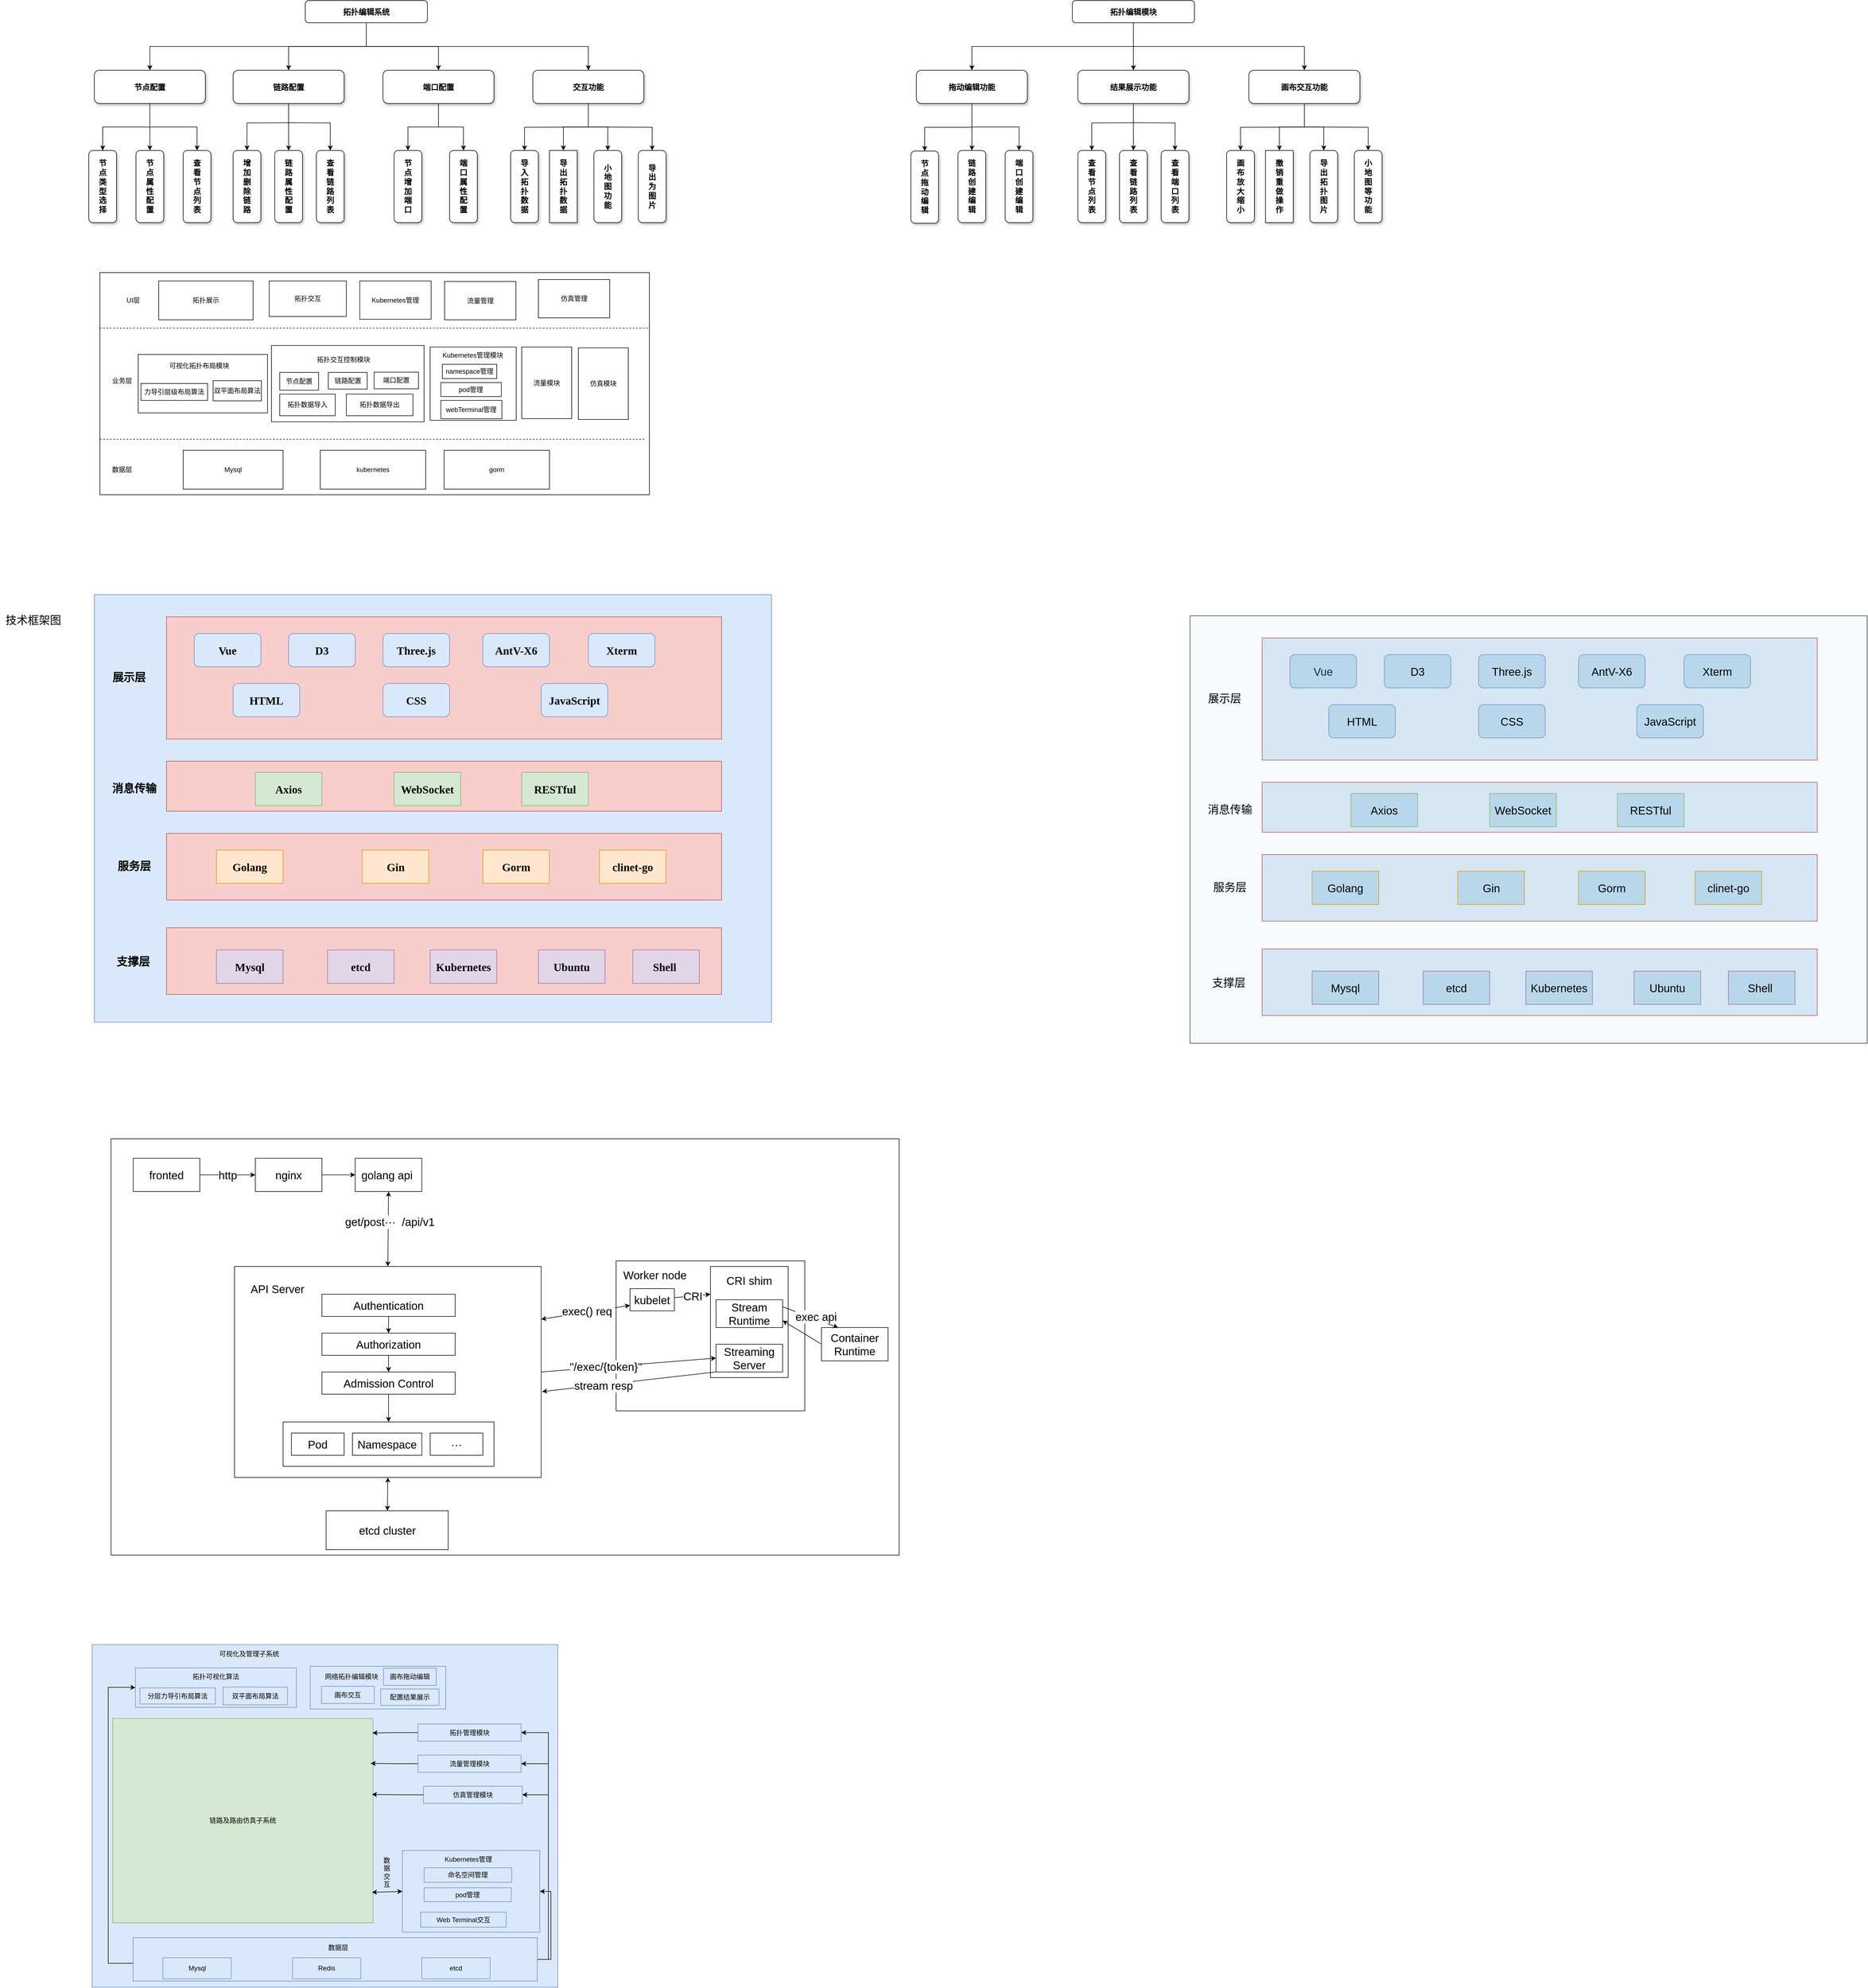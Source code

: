 <mxfile version="20.8.23" type="github">
  <diagram name="Page-1" id="97916047-d0de-89f5-080d-49f4d83e522f">
    <mxGraphModel dx="1593" dy="840" grid="0" gridSize="10" guides="1" tooltips="1" connect="1" arrows="1" fold="1" page="1" pageScale="1.5" pageWidth="4681" pageHeight="3300" background="none" math="0" shadow="0">
      <root>
        <mxCell id="0" />
        <mxCell id="1" parent="0" />
        <mxCell id="KwxauNoUihIvwHTF1U2A-198" value="" style="rounded=0;whiteSpace=wrap;html=1;shadow=0;fontSize=20;fillColor=#dae8fc;strokeColor=#6c8ebf;fontStyle=1;fontFamily=Times New Roman;" parent="1" vertex="1">
          <mxGeometry x="330" y="1400" width="1220" height="770" as="geometry" />
        </mxCell>
        <mxCell id="3" value="拓扑编辑系统" style="rounded=1;shadow=0;fontStyle=1;fontSize=14;" parent="1" vertex="1">
          <mxGeometry x="710" y="330" width="220" height="40" as="geometry" />
        </mxCell>
        <mxCell id="KwxauNoUihIvwHTF1U2A-68" value="" style="edgeStyle=orthogonalEdgeStyle;rounded=0;jumpSize=1;orthogonalLoop=1;jettySize=auto;html=1;strokeColor=default;startFill=1;endFill=1;" parent="1" source="4" target="KwxauNoUihIvwHTF1U2A-67" edge="1">
          <mxGeometry relative="1" as="geometry" />
        </mxCell>
        <mxCell id="KwxauNoUihIvwHTF1U2A-70" value="" style="edgeStyle=orthogonalEdgeStyle;rounded=0;jumpSize=1;orthogonalLoop=1;jettySize=auto;html=1;strokeColor=default;startFill=1;endFill=1;entryX=0.5;entryY=0;entryDx=0;entryDy=0;" parent="1" source="4" target="KwxauNoUihIvwHTF1U2A-71" edge="1">
          <mxGeometry relative="1" as="geometry">
            <mxPoint x="470" y="610" as="targetPoint" />
          </mxGeometry>
        </mxCell>
        <mxCell id="4" value="节点配置" style="rounded=1;shadow=1;fontStyle=1;fontSize=14;" parent="1" vertex="1">
          <mxGeometry x="330" y="455.5" width="200" height="60" as="geometry" />
        </mxCell>
        <mxCell id="5" value="链路配置" style="rounded=1;shadow=1;fontStyle=1;fontSize=14;" parent="1" vertex="1">
          <mxGeometry x="580" y="455.5" width="200" height="60" as="geometry" />
        </mxCell>
        <mxCell id="6" value="端口配置" style="rounded=1;shadow=1;fontStyle=1;fontSize=14;" parent="1" vertex="1">
          <mxGeometry x="850" y="455.5" width="200" height="60" as="geometry" />
        </mxCell>
        <mxCell id="KwxauNoUihIvwHTF1U2A-131" value="" style="edgeStyle=orthogonalEdgeStyle;rounded=0;jumpSize=1;orthogonalLoop=1;jettySize=auto;html=1;strokeColor=default;startFill=1;endFill=1;" parent="1" source="KwxauNoUihIvwHTF1U2A-57" target="KwxauNoUihIvwHTF1U2A-128" edge="1">
          <mxGeometry relative="1" as="geometry" />
        </mxCell>
        <mxCell id="KwxauNoUihIvwHTF1U2A-135" style="edgeStyle=orthogonalEdgeStyle;rounded=0;jumpSize=1;orthogonalLoop=1;jettySize=auto;html=1;exitX=0.5;exitY=1;exitDx=0;exitDy=0;entryX=0.5;entryY=0;entryDx=0;entryDy=0;strokeColor=default;startFill=1;endFill=1;" parent="1" source="KwxauNoUihIvwHTF1U2A-57" target="KwxauNoUihIvwHTF1U2A-134" edge="1">
          <mxGeometry relative="1" as="geometry" />
        </mxCell>
        <mxCell id="KwxauNoUihIvwHTF1U2A-57" value="交互功能" style="rounded=1;shadow=1;fontStyle=1;fontSize=14;" parent="1" vertex="1">
          <mxGeometry x="1120" y="455.5" width="200" height="60" as="geometry" />
        </mxCell>
        <mxCell id="KwxauNoUihIvwHTF1U2A-63" value="" style="endArrow=classic;html=1;rounded=0;strokeColor=default;jumpSize=1;edgeStyle=orthogonalEdgeStyle;entryX=0.5;entryY=0;entryDx=0;entryDy=0;exitX=0.5;exitY=1;exitDx=0;exitDy=0;" parent="1" source="3" target="4" edge="1">
          <mxGeometry width="50" height="50" relative="1" as="geometry">
            <mxPoint x="769.94" y="390" as="sourcePoint" />
            <mxPoint x="719.94" y="440" as="targetPoint" />
          </mxGeometry>
        </mxCell>
        <mxCell id="KwxauNoUihIvwHTF1U2A-64" value="" style="endArrow=classic;html=1;rounded=0;strokeColor=default;jumpSize=1;entryX=0.5;entryY=0;entryDx=0;entryDy=0;exitX=0.5;exitY=1;exitDx=0;exitDy=0;edgeStyle=orthogonalEdgeStyle;" parent="1" source="3" target="5" edge="1">
          <mxGeometry width="50" height="50" relative="1" as="geometry">
            <mxPoint x="830" y="420" as="sourcePoint" />
            <mxPoint x="780" y="470" as="targetPoint" />
          </mxGeometry>
        </mxCell>
        <mxCell id="KwxauNoUihIvwHTF1U2A-65" value="" style="endArrow=classic;html=1;rounded=0;strokeColor=default;jumpSize=1;edgeStyle=orthogonalEdgeStyle;entryX=0.5;entryY=0;entryDx=0;entryDy=0;exitX=0.5;exitY=1;exitDx=0;exitDy=0;" parent="1" source="3" target="6" edge="1">
          <mxGeometry width="50" height="50" relative="1" as="geometry">
            <mxPoint x="960" y="360" as="sourcePoint" />
            <mxPoint x="910" y="410" as="targetPoint" />
          </mxGeometry>
        </mxCell>
        <mxCell id="KwxauNoUihIvwHTF1U2A-66" value="" style="endArrow=classic;html=1;rounded=0;strokeColor=default;jumpSize=1;entryX=0.5;entryY=0;entryDx=0;entryDy=0;exitX=0.5;exitY=1;exitDx=0;exitDy=0;edgeStyle=orthogonalEdgeStyle;" parent="1" source="3" target="KwxauNoUihIvwHTF1U2A-57" edge="1">
          <mxGeometry width="50" height="50" relative="1" as="geometry">
            <mxPoint x="1130" y="400" as="sourcePoint" />
            <mxPoint x="1080" y="450" as="targetPoint" />
          </mxGeometry>
        </mxCell>
        <mxCell id="KwxauNoUihIvwHTF1U2A-67" value="节&lt;br&gt;点&lt;br&gt;类&lt;br&gt;型&lt;br&gt;选&lt;br&gt;择" style="whiteSpace=wrap;html=1;fontSize=14;rounded=1;shadow=1;fontStyle=1;align=center;" parent="1" vertex="1">
          <mxGeometry x="320" y="600" width="50" height="130" as="geometry" />
        </mxCell>
        <mxCell id="KwxauNoUihIvwHTF1U2A-71" value="节&lt;br&gt;点&lt;br&gt;属&lt;br&gt;性&lt;br&gt;配&lt;br&gt;置" style="whiteSpace=wrap;html=1;fontSize=14;rounded=1;shadow=1;fontStyle=1;" parent="1" vertex="1">
          <mxGeometry x="405" y="600" width="50" height="130" as="geometry" />
        </mxCell>
        <mxCell id="KwxauNoUihIvwHTF1U2A-73" value="查&lt;br&gt;看&lt;br&gt;节&lt;br&gt;点&lt;br&gt;列&lt;br&gt;表" style="whiteSpace=wrap;html=1;fontSize=14;rounded=1;shadow=1;fontStyle=1;" parent="1" vertex="1">
          <mxGeometry x="490" y="600" width="50" height="130" as="geometry" />
        </mxCell>
        <mxCell id="KwxauNoUihIvwHTF1U2A-74" value="" style="edgeStyle=orthogonalEdgeStyle;rounded=0;jumpSize=1;orthogonalLoop=1;jettySize=auto;html=1;strokeColor=default;startFill=1;endFill=1;entryX=0.5;entryY=0;entryDx=0;entryDy=0;exitX=0.5;exitY=1;exitDx=0;exitDy=0;" parent="1" source="4" target="KwxauNoUihIvwHTF1U2A-73" edge="1">
          <mxGeometry relative="1" as="geometry">
            <mxPoint x="480" y="510" as="sourcePoint" />
            <mxPoint x="515" y="594.5" as="targetPoint" />
          </mxGeometry>
        </mxCell>
        <mxCell id="KwxauNoUihIvwHTF1U2A-101" value="" style="edgeStyle=orthogonalEdgeStyle;rounded=0;jumpSize=1;orthogonalLoop=1;jettySize=auto;html=1;strokeColor=default;startFill=1;endFill=1;" parent="1" target="KwxauNoUihIvwHTF1U2A-103" edge="1">
          <mxGeometry relative="1" as="geometry">
            <mxPoint x="680" y="550" as="sourcePoint" />
          </mxGeometry>
        </mxCell>
        <mxCell id="KwxauNoUihIvwHTF1U2A-102" value="" style="edgeStyle=orthogonalEdgeStyle;rounded=0;jumpSize=1;orthogonalLoop=1;jettySize=auto;html=1;strokeColor=default;startFill=1;endFill=1;entryX=0.5;entryY=0;entryDx=0;entryDy=0;exitX=0.5;exitY=1;exitDx=0;exitDy=0;" parent="1" source="5" target="KwxauNoUihIvwHTF1U2A-104" edge="1">
          <mxGeometry relative="1" as="geometry">
            <mxPoint x="680" y="550" as="sourcePoint" />
            <mxPoint x="720" y="644.5" as="targetPoint" />
          </mxGeometry>
        </mxCell>
        <mxCell id="KwxauNoUihIvwHTF1U2A-103" value="增&lt;br&gt;加&lt;br&gt;删&lt;br&gt;除&lt;br&gt;链&lt;br&gt;路" style="whiteSpace=wrap;html=1;fontSize=14;rounded=1;shadow=1;fontStyle=1;align=center;" parent="1" vertex="1">
          <mxGeometry x="580" y="600" width="50" height="130" as="geometry" />
        </mxCell>
        <mxCell id="KwxauNoUihIvwHTF1U2A-104" value="链&lt;br&gt;路&lt;br&gt;属&lt;br&gt;性&lt;br&gt;配&lt;br&gt;置" style="whiteSpace=wrap;html=1;fontSize=14;rounded=1;shadow=1;fontStyle=1;" parent="1" vertex="1">
          <mxGeometry x="655" y="600" width="50" height="130" as="geometry" />
        </mxCell>
        <mxCell id="KwxauNoUihIvwHTF1U2A-105" value="查&lt;br&gt;看&lt;br&gt;链&lt;br&gt;路&lt;br&gt;列&lt;br&gt;表" style="whiteSpace=wrap;html=1;fontSize=14;rounded=1;shadow=1;fontStyle=1;" parent="1" vertex="1">
          <mxGeometry x="730" y="600" width="50" height="130" as="geometry" />
        </mxCell>
        <mxCell id="KwxauNoUihIvwHTF1U2A-106" value="" style="edgeStyle=orthogonalEdgeStyle;rounded=0;jumpSize=1;orthogonalLoop=1;jettySize=auto;html=1;strokeColor=default;startFill=1;endFill=1;entryX=0.5;entryY=0;entryDx=0;entryDy=0;exitX=0.5;exitY=1;exitDx=0;exitDy=0;" parent="1" target="KwxauNoUihIvwHTF1U2A-105" edge="1">
          <mxGeometry relative="1" as="geometry">
            <mxPoint x="680" y="550" as="sourcePoint" />
            <mxPoint x="765" y="629" as="targetPoint" />
          </mxGeometry>
        </mxCell>
        <mxCell id="KwxauNoUihIvwHTF1U2A-119" value="" style="edgeStyle=orthogonalEdgeStyle;rounded=0;jumpSize=1;orthogonalLoop=1;jettySize=auto;html=1;strokeColor=default;startFill=1;endFill=1;exitX=0.5;exitY=1;exitDx=0;exitDy=0;" parent="1" source="6" target="KwxauNoUihIvwHTF1U2A-121" edge="1">
          <mxGeometry relative="1" as="geometry">
            <mxPoint x="950" y="560" as="sourcePoint" />
          </mxGeometry>
        </mxCell>
        <mxCell id="KwxauNoUihIvwHTF1U2A-120" value="" style="edgeStyle=orthogonalEdgeStyle;rounded=0;jumpSize=1;orthogonalLoop=1;jettySize=auto;html=1;strokeColor=default;startFill=1;endFill=1;entryX=0.5;entryY=0;entryDx=0;entryDy=0;exitX=0.5;exitY=1;exitDx=0;exitDy=0;" parent="1" source="6" target="KwxauNoUihIvwHTF1U2A-122" edge="1">
          <mxGeometry relative="1" as="geometry">
            <mxPoint x="940" y="550" as="sourcePoint" />
            <mxPoint x="980" y="644.5" as="targetPoint" />
          </mxGeometry>
        </mxCell>
        <mxCell id="KwxauNoUihIvwHTF1U2A-121" value="节&lt;br&gt;点&lt;br&gt;增&lt;br&gt;加&lt;br&gt;端&lt;br&gt;口" style="whiteSpace=wrap;html=1;fontSize=14;rounded=1;shadow=1;fontStyle=1;align=center;" parent="1" vertex="1">
          <mxGeometry x="870" y="600" width="50" height="130" as="geometry" />
        </mxCell>
        <mxCell id="KwxauNoUihIvwHTF1U2A-122" value="端&lt;br&gt;口&lt;br&gt;属&lt;br&gt;性&lt;br&gt;配&lt;br&gt;置" style="whiteSpace=wrap;html=1;fontSize=14;rounded=1;shadow=1;fontStyle=1;" parent="1" vertex="1">
          <mxGeometry x="970" y="600" width="50" height="130" as="geometry" />
        </mxCell>
        <mxCell id="KwxauNoUihIvwHTF1U2A-125" value="" style="edgeStyle=orthogonalEdgeStyle;rounded=0;jumpSize=1;orthogonalLoop=1;jettySize=auto;html=1;strokeColor=default;startFill=1;endFill=1;" parent="1" target="KwxauNoUihIvwHTF1U2A-127" edge="1">
          <mxGeometry relative="1" as="geometry">
            <mxPoint x="1230" y="557.75" as="sourcePoint" />
          </mxGeometry>
        </mxCell>
        <mxCell id="KwxauNoUihIvwHTF1U2A-127" value="导&lt;br&gt;入&lt;br&gt;拓&lt;br&gt;扑&lt;br&gt;数&lt;br&gt;据" style="whiteSpace=wrap;html=1;fontSize=14;rounded=1;shadow=1;fontStyle=1;align=center;" parent="1" vertex="1">
          <mxGeometry x="1080" y="600" width="50" height="130" as="geometry" />
        </mxCell>
        <mxCell id="KwxauNoUihIvwHTF1U2A-128" value="导&lt;br&gt;出&lt;br&gt;拓&lt;br&gt;扑&lt;br&gt;数&lt;br&gt;据" style="whiteSpace=wrap;html=1;fontSize=14;rounded=1;shadow=1;fontStyle=1;arcSize=0;" parent="1" vertex="1">
          <mxGeometry x="1150" y="600" width="50" height="130" as="geometry" />
        </mxCell>
        <mxCell id="KwxauNoUihIvwHTF1U2A-129" value="导&lt;br&gt;出&lt;br&gt;为&lt;br&gt;图&lt;br&gt;片" style="whiteSpace=wrap;html=1;fontSize=14;rounded=1;shadow=1;fontStyle=1;" parent="1" vertex="1">
          <mxGeometry x="1310" y="600" width="50" height="130" as="geometry" />
        </mxCell>
        <mxCell id="KwxauNoUihIvwHTF1U2A-130" value="" style="edgeStyle=orthogonalEdgeStyle;rounded=0;jumpSize=1;orthogonalLoop=1;jettySize=auto;html=1;strokeColor=default;startFill=1;endFill=1;entryX=0.5;entryY=0;entryDx=0;entryDy=0;exitX=0.5;exitY=1;exitDx=0;exitDy=0;" parent="1" target="KwxauNoUihIvwHTF1U2A-129" edge="1">
          <mxGeometry relative="1" as="geometry">
            <mxPoint x="1230" y="557.75" as="sourcePoint" />
            <mxPoint x="1315" y="636.75" as="targetPoint" />
          </mxGeometry>
        </mxCell>
        <mxCell id="KwxauNoUihIvwHTF1U2A-134" value="小&lt;br&gt;地&lt;br&gt;图&lt;br&gt;功&lt;br&gt;能" style="whiteSpace=wrap;html=1;fontSize=14;rounded=1;shadow=1;fontStyle=1;" parent="1" vertex="1">
          <mxGeometry x="1230" y="600" width="50" height="130" as="geometry" />
        </mxCell>
        <mxCell id="KwxauNoUihIvwHTF1U2A-136" value="" style="rounded=0;whiteSpace=wrap;html=1;" parent="1" vertex="1">
          <mxGeometry x="340" y="820" width="990" height="400" as="geometry" />
        </mxCell>
        <mxCell id="KwxauNoUihIvwHTF1U2A-137" value="" style="endArrow=none;dashed=1;html=1;rounded=0;exitX=0;exitY=0.25;exitDx=0;exitDy=0;entryX=1;entryY=0.25;entryDx=0;entryDy=0;" parent="1" source="KwxauNoUihIvwHTF1U2A-136" target="KwxauNoUihIvwHTF1U2A-136" edge="1">
          <mxGeometry width="50" height="50" relative="1" as="geometry">
            <mxPoint x="320" y="900" as="sourcePoint" />
            <mxPoint x="1350" y="880" as="targetPoint" />
          </mxGeometry>
        </mxCell>
        <mxCell id="KwxauNoUihIvwHTF1U2A-138" value="UI层&lt;br&gt;" style="text;html=1;strokeColor=none;fillColor=none;align=center;verticalAlign=middle;whiteSpace=wrap;rounded=0;" parent="1" vertex="1">
          <mxGeometry x="370" y="855" width="60" height="30" as="geometry" />
        </mxCell>
        <mxCell id="KwxauNoUihIvwHTF1U2A-139" value="拓扑展示" style="rounded=0;whiteSpace=wrap;html=1;" parent="1" vertex="1">
          <mxGeometry x="446" y="835" width="170" height="70" as="geometry" />
        </mxCell>
        <mxCell id="KwxauNoUihIvwHTF1U2A-140" value="拓扑交互" style="rounded=0;whiteSpace=wrap;html=1;" parent="1" vertex="1">
          <mxGeometry x="645" y="835" width="139" height="64" as="geometry" />
        </mxCell>
        <mxCell id="KwxauNoUihIvwHTF1U2A-141" value="Kubernetes管理" style="rounded=0;whiteSpace=wrap;html=1;" parent="1" vertex="1">
          <mxGeometry x="808.25" y="835" width="128.5" height="69" as="geometry" />
        </mxCell>
        <mxCell id="KwxauNoUihIvwHTF1U2A-142" value="" style="endArrow=none;dashed=1;html=1;rounded=0;exitX=0;exitY=0.25;exitDx=0;exitDy=0;" parent="1" edge="1">
          <mxGeometry width="50" height="50" relative="1" as="geometry">
            <mxPoint x="340" y="1120" as="sourcePoint" />
            <mxPoint x="1324" y="1120" as="targetPoint" />
          </mxGeometry>
        </mxCell>
        <mxCell id="KwxauNoUihIvwHTF1U2A-143" value="业务层" style="text;html=1;strokeColor=none;fillColor=none;align=center;verticalAlign=middle;whiteSpace=wrap;rounded=0;" parent="1" vertex="1">
          <mxGeometry x="350" y="1000" width="60" height="30" as="geometry" />
        </mxCell>
        <mxCell id="KwxauNoUihIvwHTF1U2A-144" value="" style="rounded=0;whiteSpace=wrap;html=1;" parent="1" vertex="1">
          <mxGeometry x="409" y="967.38" width="233" height="105.25" as="geometry" />
        </mxCell>
        <mxCell id="KwxauNoUihIvwHTF1U2A-145" value="&lt;br&gt;&lt;span style=&quot;color: rgb(0, 0, 0); font-family: Helvetica; font-size: 12px; font-style: normal; font-variant-ligatures: normal; font-variant-caps: normal; font-weight: 400; letter-spacing: normal; orphans: 2; text-align: center; text-indent: 0px; text-transform: none; widows: 2; word-spacing: 0px; -webkit-text-stroke-width: 0px; background-color: rgb(248, 249, 250); text-decoration-thickness: initial; text-decoration-style: initial; text-decoration-color: initial; float: none; display: inline !important;&quot;&gt;可视化拓扑布局模块&lt;/span&gt;&lt;br&gt;" style="text;html=1;strokeColor=none;fillColor=none;align=center;verticalAlign=middle;whiteSpace=wrap;rounded=0;" parent="1" vertex="1">
          <mxGeometry x="464" y="975.13" width="110" height="10" as="geometry" />
        </mxCell>
        <mxCell id="KwxauNoUihIvwHTF1U2A-146" value="力导引层级布局算法" style="rounded=0;whiteSpace=wrap;html=1;" parent="1" vertex="1">
          <mxGeometry x="414" y="1019.63" width="120" height="30.5" as="geometry" />
        </mxCell>
        <mxCell id="KwxauNoUihIvwHTF1U2A-147" value="双平面布局算法" style="rounded=0;whiteSpace=wrap;html=1;" parent="1" vertex="1">
          <mxGeometry x="544" y="1014.63" width="87" height="36.25" as="geometry" />
        </mxCell>
        <mxCell id="KwxauNoUihIvwHTF1U2A-148" value="" style="rounded=0;whiteSpace=wrap;html=1;" parent="1" vertex="1">
          <mxGeometry x="649" y="951.26" width="275" height="137.5" as="geometry" />
        </mxCell>
        <mxCell id="KwxauNoUihIvwHTF1U2A-149" value="拓扑交互控制模块" style="text;html=1;strokeColor=none;fillColor=none;align=center;verticalAlign=middle;whiteSpace=wrap;rounded=0;" parent="1" vertex="1">
          <mxGeometry x="724" y="966.26" width="110" height="22" as="geometry" />
        </mxCell>
        <mxCell id="KwxauNoUihIvwHTF1U2A-150" value="节点配置" style="rounded=0;whiteSpace=wrap;html=1;" parent="1" vertex="1">
          <mxGeometry x="664" y="999.76" width="70" height="32" as="geometry" />
        </mxCell>
        <mxCell id="KwxauNoUihIvwHTF1U2A-151" value="链路配置" style="rounded=0;whiteSpace=wrap;html=1;" parent="1" vertex="1">
          <mxGeometry x="751.5" y="999.76" width="70" height="30" as="geometry" />
        </mxCell>
        <mxCell id="KwxauNoUihIvwHTF1U2A-152" value="端口配置" style="rounded=0;whiteSpace=wrap;html=1;" parent="1" vertex="1">
          <mxGeometry x="834" y="999.26" width="80" height="30" as="geometry" />
        </mxCell>
        <mxCell id="KwxauNoUihIvwHTF1U2A-153" value="拓扑数据导入" style="rounded=0;whiteSpace=wrap;html=1;" parent="1" vertex="1">
          <mxGeometry x="664" y="1038.76" width="100" height="39" as="geometry" />
        </mxCell>
        <mxCell id="KwxauNoUihIvwHTF1U2A-154" value="拓扑数据导出" style="rounded=0;whiteSpace=wrap;html=1;" parent="1" vertex="1">
          <mxGeometry x="784" y="1038.76" width="120" height="39" as="geometry" />
        </mxCell>
        <mxCell id="KwxauNoUihIvwHTF1U2A-155" value="" style="rounded=0;whiteSpace=wrap;html=1;" parent="1" vertex="1">
          <mxGeometry x="935" y="954" width="155" height="132" as="geometry" />
        </mxCell>
        <mxCell id="KwxauNoUihIvwHTF1U2A-156" value="namespace管理" style="rounded=0;whiteSpace=wrap;html=1;" parent="1" vertex="1">
          <mxGeometry x="957" y="985.13" width="98" height="25.74" as="geometry" />
        </mxCell>
        <mxCell id="KwxauNoUihIvwHTF1U2A-157" value="Kubernetes管理模块" style="text;html=1;strokeColor=none;fillColor=none;align=center;verticalAlign=middle;whiteSpace=wrap;rounded=0;" parent="1" vertex="1">
          <mxGeometry x="952" y="959" width="120" height="19" as="geometry" />
        </mxCell>
        <mxCell id="KwxauNoUihIvwHTF1U2A-158" value="pod管理" style="rounded=0;whiteSpace=wrap;html=1;" parent="1" vertex="1">
          <mxGeometry x="954.25" y="1018" width="109" height="25.24" as="geometry" />
        </mxCell>
        <mxCell id="KwxauNoUihIvwHTF1U2A-159" value="数据层" style="text;html=1;strokeColor=none;fillColor=none;align=center;verticalAlign=middle;whiteSpace=wrap;rounded=0;" parent="1" vertex="1">
          <mxGeometry x="350" y="1160" width="60" height="30" as="geometry" />
        </mxCell>
        <mxCell id="KwxauNoUihIvwHTF1U2A-160" value="Mysql" style="rounded=0;whiteSpace=wrap;html=1;" parent="1" vertex="1">
          <mxGeometry x="490" y="1140" width="180" height="70" as="geometry" />
        </mxCell>
        <mxCell id="KwxauNoUihIvwHTF1U2A-161" value="kubernetes" style="rounded=0;whiteSpace=wrap;html=1;" parent="1" vertex="1">
          <mxGeometry x="737" y="1140" width="190" height="70" as="geometry" />
        </mxCell>
        <mxCell id="KwxauNoUihIvwHTF1U2A-162" value="webTerminal管理" style="rounded=0;whiteSpace=wrap;html=1;" parent="1" vertex="1">
          <mxGeometry x="954.25" y="1050.13" width="110" height="33" as="geometry" />
        </mxCell>
        <mxCell id="KwxauNoUihIvwHTF1U2A-174" value="技术框架图" style="text;html=1;strokeColor=none;fillColor=none;align=center;verticalAlign=middle;whiteSpace=wrap;rounded=0;shadow=0;fontSize=20;" parent="1" vertex="1">
          <mxGeometry x="160" y="1430" width="120" height="30" as="geometry" />
        </mxCell>
        <mxCell id="KwxauNoUihIvwHTF1U2A-189" value="" style="rounded=0;whiteSpace=wrap;html=1;shadow=0;fontSize=20;fillColor=#f8cecc;strokeColor=#b85450;fontStyle=1;fontFamily=Times New Roman;" parent="1" vertex="1">
          <mxGeometry x="460" y="1440" width="1000" height="220" as="geometry" />
        </mxCell>
        <mxCell id="KwxauNoUihIvwHTF1U2A-163" value="" style="rounded=0;whiteSpace=wrap;html=1;shadow=0;fontStyle=1;fillColor=#f8cecc;strokeColor=#b85450;fontFamily=Times New Roman;" parent="1" vertex="1">
          <mxGeometry x="460" y="1830" width="1000" height="120" as="geometry" />
        </mxCell>
        <mxCell id="KwxauNoUihIvwHTF1U2A-170" value="Golang" style="rounded=0;whiteSpace=wrap;html=1;shadow=0;fontSize=20;fillColor=#ffe6cc;strokeColor=#d79b00;fontStyle=1;fontFamily=Times New Roman;" parent="1" vertex="1">
          <mxGeometry x="550" y="1860" width="120" height="60" as="geometry" />
        </mxCell>
        <mxCell id="KwxauNoUihIvwHTF1U2A-171" value="Gin" style="rounded=0;whiteSpace=wrap;html=1;shadow=0;fontSize=20;fillColor=#ffe6cc;strokeColor=#d79b00;fontStyle=1;fontFamily=Times New Roman;" parent="1" vertex="1">
          <mxGeometry x="812.5" y="1860" width="120" height="60" as="geometry" />
        </mxCell>
        <mxCell id="KwxauNoUihIvwHTF1U2A-184" value="展示层" style="text;html=1;strokeColor=none;fillColor=none;align=center;verticalAlign=middle;whiteSpace=wrap;rounded=0;shadow=0;fontSize=20;fontStyle=1;fontFamily=Times New Roman;" parent="1" vertex="1">
          <mxGeometry x="345" y="1530" width="95" height="35" as="geometry" />
        </mxCell>
        <mxCell id="KwxauNoUihIvwHTF1U2A-165" value="D3" style="rounded=1;whiteSpace=wrap;html=1;shadow=0;fontSize=20;fillColor=#dae8fc;strokeColor=#6c8ebf;fontStyle=1;fontFamily=Times New Roman;" parent="1" vertex="1">
          <mxGeometry x="680" y="1470" width="120" height="60" as="geometry" />
        </mxCell>
        <mxCell id="KwxauNoUihIvwHTF1U2A-166" value="Three.js" style="rounded=1;whiteSpace=wrap;html=1;shadow=0;fontSize=20;fillColor=#dae8fc;strokeColor=#6c8ebf;fontStyle=1;fontFamily=Times New Roman;" parent="1" vertex="1">
          <mxGeometry x="850" y="1470" width="120" height="60" as="geometry" />
        </mxCell>
        <mxCell id="KwxauNoUihIvwHTF1U2A-167" value="AntV-X6" style="rounded=1;whiteSpace=wrap;html=1;shadow=0;fontSize=20;fillColor=#dae8fc;strokeColor=#6c8ebf;fontStyle=1;fontFamily=Times New Roman;" parent="1" vertex="1">
          <mxGeometry x="1030" y="1470" width="120" height="60" as="geometry" />
        </mxCell>
        <mxCell id="KwxauNoUihIvwHTF1U2A-175" value="&lt;span style=&quot;font-size: 20px;&quot;&gt;HTML&lt;/span&gt;" style="rounded=1;whiteSpace=wrap;html=1;shadow=0;fillColor=#dae8fc;strokeColor=#6c8ebf;fontStyle=1;fontFamily=Times New Roman;" parent="1" vertex="1">
          <mxGeometry x="580" y="1560" width="120" height="60" as="geometry" />
        </mxCell>
        <mxCell id="KwxauNoUihIvwHTF1U2A-176" value="&lt;font style=&quot;font-size: 20px;&quot;&gt;CSS&lt;/font&gt;" style="rounded=1;whiteSpace=wrap;html=1;shadow=0;fillColor=#dae8fc;strokeColor=#6c8ebf;fontStyle=1;fontFamily=Times New Roman;" parent="1" vertex="1">
          <mxGeometry x="850" y="1560" width="120" height="60" as="geometry" />
        </mxCell>
        <mxCell id="KwxauNoUihIvwHTF1U2A-177" value="&lt;font style=&quot;font-size: 20px;&quot;&gt;JavaScript&lt;/font&gt;" style="rounded=1;whiteSpace=wrap;html=1;shadow=0;fillColor=#dae8fc;strokeColor=#6c8ebf;fontStyle=1;fontFamily=Times New Roman;" parent="1" vertex="1">
          <mxGeometry x="1135" y="1560" width="120" height="60" as="geometry" />
        </mxCell>
        <mxCell id="KwxauNoUihIvwHTF1U2A-180" value="Xterm" style="rounded=1;whiteSpace=wrap;html=1;shadow=0;fontSize=20;fillColor=#dae8fc;strokeColor=#6c8ebf;fontStyle=1;fontFamily=Times New Roman;" parent="1" vertex="1">
          <mxGeometry x="1220" y="1470" width="120" height="60" as="geometry" />
        </mxCell>
        <mxCell id="KwxauNoUihIvwHTF1U2A-164" value="&lt;font style=&quot;font-size: 20px;&quot;&gt;Vue&lt;/font&gt;" style="rounded=1;whiteSpace=wrap;html=1;shadow=0;fillColor=#dae8fc;strokeColor=#6c8ebf;fontStyle=1;fontFamily=Times New Roman;" parent="1" vertex="1">
          <mxGeometry x="510" y="1470" width="120" height="60" as="geometry" />
        </mxCell>
        <mxCell id="KwxauNoUihIvwHTF1U2A-190" value="" style="rounded=0;whiteSpace=wrap;html=1;shadow=0;fontSize=20;fillColor=#f8cecc;strokeColor=#b85450;fontStyle=1;fontFamily=Times New Roman;" parent="1" vertex="1">
          <mxGeometry x="460" y="1700" width="1000" height="90" as="geometry" />
        </mxCell>
        <mxCell id="KwxauNoUihIvwHTF1U2A-168" value="Axios" style="rounded=0;whiteSpace=wrap;html=1;shadow=0;fontSize=20;fillColor=#d5e8d4;strokeColor=#82b366;fontStyle=1;fontFamily=Times New Roman;" parent="1" vertex="1">
          <mxGeometry x="620" y="1720" width="120" height="60" as="geometry" />
        </mxCell>
        <mxCell id="KwxauNoUihIvwHTF1U2A-179" value="RESTful" style="rounded=0;whiteSpace=wrap;html=1;shadow=0;fontSize=20;fillColor=#d5e8d4;strokeColor=#82b366;fontStyle=1;fontFamily=Times New Roman;" parent="1" vertex="1">
          <mxGeometry x="1100" y="1720" width="120" height="60" as="geometry" />
        </mxCell>
        <mxCell id="KwxauNoUihIvwHTF1U2A-191" value="消息传输" style="text;whiteSpace=wrap;html=1;fontSize=20;fontStyle=1;fontFamily=Times New Roman;" parent="1" vertex="1">
          <mxGeometry x="360" y="1730" width="105" height="40" as="geometry" />
        </mxCell>
        <mxCell id="KwxauNoUihIvwHTF1U2A-192" value="服务层" style="text;whiteSpace=wrap;html=1;fontSize=20;fontStyle=1;fontFamily=Times New Roman;" parent="1" vertex="1">
          <mxGeometry x="370" y="1870" width="105" height="40" as="geometry" />
        </mxCell>
        <mxCell id="KwxauNoUihIvwHTF1U2A-194" value="" style="rounded=0;whiteSpace=wrap;html=1;shadow=0;fontSize=20;fillColor=#f8cecc;strokeColor=#b85450;fontStyle=1;fontFamily=Times New Roman;" parent="1" vertex="1">
          <mxGeometry x="460" y="2000" width="1000" height="120" as="geometry" />
        </mxCell>
        <mxCell id="KwxauNoUihIvwHTF1U2A-173" value="Kubernetes" style="rounded=0;whiteSpace=wrap;html=1;shadow=0;fontSize=20;fillColor=#e1d5e7;strokeColor=#9673a6;fontStyle=1;fontFamily=Times New Roman;" parent="1" vertex="1">
          <mxGeometry x="935" y="2040" width="120" height="60" as="geometry" />
        </mxCell>
        <mxCell id="KwxauNoUihIvwHTF1U2A-182" value="Ubuntu" style="rounded=0;whiteSpace=wrap;html=1;shadow=0;fontSize=20;fillColor=#e1d5e7;strokeColor=#9673a6;fontStyle=1;fontFamily=Times New Roman;" parent="1" vertex="1">
          <mxGeometry x="1130" y="2040" width="120" height="60" as="geometry" />
        </mxCell>
        <mxCell id="KwxauNoUihIvwHTF1U2A-183" value="Shell&amp;nbsp;" style="rounded=0;whiteSpace=wrap;html=1;shadow=0;fontSize=20;fillColor=#e1d5e7;strokeColor=#9673a6;fontStyle=1;fontFamily=Times New Roman;" parent="1" vertex="1">
          <mxGeometry x="1300" y="2040" width="120" height="60" as="geometry" />
        </mxCell>
        <mxCell id="KwxauNoUihIvwHTF1U2A-193" value="Mysql" style="rounded=0;whiteSpace=wrap;html=1;shadow=0;fontSize=20;fillColor=#e1d5e7;strokeColor=#9673a6;fontStyle=1;fontFamily=Times New Roman;" parent="1" vertex="1">
          <mxGeometry x="550" y="2040" width="120" height="60" as="geometry" />
        </mxCell>
        <mxCell id="KwxauNoUihIvwHTF1U2A-195" value="支撑层" style="text;html=1;strokeColor=none;fillColor=none;align=center;verticalAlign=middle;whiteSpace=wrap;rounded=0;shadow=0;fontSize=20;fontStyle=1;fontFamily=Times New Roman;" parent="1" vertex="1">
          <mxGeometry x="360" y="2045" width="80" height="30" as="geometry" />
        </mxCell>
        <mxCell id="KwxauNoUihIvwHTF1U2A-172" value="WebSocket" style="rounded=0;whiteSpace=wrap;html=1;shadow=0;fontSize=20;fillColor=#d5e8d4;strokeColor=#82b366;fontStyle=1;fontFamily=Times New Roman;" parent="1" vertex="1">
          <mxGeometry x="870" y="1720" width="120" height="60" as="geometry" />
        </mxCell>
        <mxCell id="KwxauNoUihIvwHTF1U2A-199" value="Gorm" style="rounded=0;whiteSpace=wrap;html=1;shadow=0;fontSize=20;fillColor=#ffe6cc;strokeColor=#d79b00;fontStyle=1;fontFamily=Times New Roman;" parent="1" vertex="1">
          <mxGeometry x="1030" y="1860" width="120" height="60" as="geometry" />
        </mxCell>
        <mxCell id="KwxauNoUihIvwHTF1U2A-201" value="etcd" style="rounded=0;whiteSpace=wrap;html=1;shadow=0;fontSize=20;fillColor=#e1d5e7;strokeColor=#9673a6;fontStyle=1;fontFamily=Times New Roman;" parent="1" vertex="1">
          <mxGeometry x="750" y="2040" width="120" height="60" as="geometry" />
        </mxCell>
        <mxCell id="KwxauNoUihIvwHTF1U2A-203" value="" style="rounded=0;whiteSpace=wrap;html=1;shadow=0;fontSize=20;fillColor=#FFFFFF;" parent="1" vertex="1">
          <mxGeometry x="360" y="2380" width="1420" height="750" as="geometry" />
        </mxCell>
        <mxCell id="KwxauNoUihIvwHTF1U2A-204" value="fronted" style="rounded=0;whiteSpace=wrap;html=1;shadow=0;fontSize=20;fillColor=#FFFFFF;" parent="1" vertex="1">
          <mxGeometry x="400" y="2415" width="120" height="60" as="geometry" />
        </mxCell>
        <mxCell id="KwxauNoUihIvwHTF1U2A-211" value="" style="edgeStyle=orthogonalEdgeStyle;rounded=0;jumpSize=1;orthogonalLoop=1;jettySize=auto;html=1;strokeColor=default;fontSize=20;startFill=1;endFill=1;" parent="1" source="KwxauNoUihIvwHTF1U2A-205" target="KwxauNoUihIvwHTF1U2A-210" edge="1">
          <mxGeometry relative="1" as="geometry" />
        </mxCell>
        <mxCell id="KwxauNoUihIvwHTF1U2A-205" value="nginx" style="whiteSpace=wrap;html=1;fontSize=20;fillColor=#FFFFFF;rounded=0;shadow=0;" parent="1" vertex="1">
          <mxGeometry x="620" y="2415" width="120" height="60" as="geometry" />
        </mxCell>
        <mxCell id="KwxauNoUihIvwHTF1U2A-206" value="" style="endArrow=classic;html=1;rounded=0;strokeColor=default;fontSize=20;jumpSize=1;entryX=0;entryY=0.5;entryDx=0;entryDy=0;" parent="1" source="KwxauNoUihIvwHTF1U2A-204" target="KwxauNoUihIvwHTF1U2A-205" edge="1">
          <mxGeometry relative="1" as="geometry">
            <mxPoint x="580" y="2450" as="sourcePoint" />
            <mxPoint x="680" y="2450" as="targetPoint" />
          </mxGeometry>
        </mxCell>
        <mxCell id="KwxauNoUihIvwHTF1U2A-207" value="http" style="edgeLabel;resizable=0;html=1;align=center;verticalAlign=middle;rounded=1;shadow=0;fontSize=20;fillColor=#FFFFFF;" parent="KwxauNoUihIvwHTF1U2A-206" connectable="0" vertex="1">
          <mxGeometry relative="1" as="geometry" />
        </mxCell>
        <mxCell id="KwxauNoUihIvwHTF1U2A-209" value="clinet-go" style="rounded=0;whiteSpace=wrap;html=1;shadow=0;fontSize=20;fillColor=#ffe6cc;strokeColor=#d79b00;fontStyle=1;fontFamily=Times New Roman;" parent="1" vertex="1">
          <mxGeometry x="1240" y="1860" width="120" height="60" as="geometry" />
        </mxCell>
        <mxCell id="KwxauNoUihIvwHTF1U2A-210" value="golang api&amp;nbsp;" style="whiteSpace=wrap;html=1;fontSize=20;fillColor=#FFFFFF;rounded=0;shadow=0;" parent="1" vertex="1">
          <mxGeometry x="800" y="2415" width="120" height="60" as="geometry" />
        </mxCell>
        <mxCell id="KwxauNoUihIvwHTF1U2A-228" value="etcd cluster" style="whiteSpace=wrap;html=1;fontSize=20;fillColor=#FFFFFF;rounded=0;shadow=0;" parent="1" vertex="1">
          <mxGeometry x="747.5" y="3050" width="220" height="70" as="geometry" />
        </mxCell>
        <mxCell id="KwxauNoUihIvwHTF1U2A-230" value="" style="rounded=0;whiteSpace=wrap;html=1;shadow=0;fontSize=20;fillColor=#FFFFFF;" parent="1" vertex="1">
          <mxGeometry x="582.5" y="2610" width="552.5" height="380" as="geometry" />
        </mxCell>
        <mxCell id="KwxauNoUihIvwHTF1U2A-223" value="" style="whiteSpace=wrap;html=1;fontSize=20;fillColor=#FFFFFF;rounded=0;shadow=0;" parent="1" vertex="1">
          <mxGeometry x="670" y="2890" width="380" height="80" as="geometry" />
        </mxCell>
        <mxCell id="KwxauNoUihIvwHTF1U2A-225" value="Pod" style="rounded=0;whiteSpace=wrap;html=1;shadow=0;fontSize=20;fillColor=#FFFFFF;" parent="1" vertex="1">
          <mxGeometry x="685" y="2910" width="95" height="40" as="geometry" />
        </mxCell>
        <mxCell id="KwxauNoUihIvwHTF1U2A-226" value="Namespace" style="rounded=0;whiteSpace=wrap;html=1;shadow=0;fontSize=20;fillColor=#FFFFFF;" parent="1" vertex="1">
          <mxGeometry x="795" y="2910" width="125" height="40" as="geometry" />
        </mxCell>
        <mxCell id="KwxauNoUihIvwHTF1U2A-227" value="···" style="rounded=0;whiteSpace=wrap;html=1;shadow=0;fontSize=20;fillColor=#FFFFFF;" parent="1" vertex="1">
          <mxGeometry x="935" y="2910" width="95" height="40" as="geometry" />
        </mxCell>
        <mxCell id="KwxauNoUihIvwHTF1U2A-236" style="edgeStyle=orthogonalEdgeStyle;rounded=0;jumpSize=1;orthogonalLoop=1;jettySize=auto;html=1;exitX=0.5;exitY=1;exitDx=0;exitDy=0;strokeColor=default;fontSize=20;startFill=1;endFill=1;" parent="1" source="KwxauNoUihIvwHTF1U2A-217" target="KwxauNoUihIvwHTF1U2A-218" edge="1">
          <mxGeometry relative="1" as="geometry" />
        </mxCell>
        <mxCell id="KwxauNoUihIvwHTF1U2A-217" value="Authentication" style="rounded=0;whiteSpace=wrap;html=1;shadow=0;fontSize=20;fillColor=#FFFFFF;" parent="1" vertex="1">
          <mxGeometry x="740" y="2660" width="240" height="40" as="geometry" />
        </mxCell>
        <mxCell id="KwxauNoUihIvwHTF1U2A-235" style="edgeStyle=orthogonalEdgeStyle;rounded=0;jumpSize=1;orthogonalLoop=1;jettySize=auto;html=1;exitX=0.5;exitY=1;exitDx=0;exitDy=0;strokeColor=default;fontSize=20;startFill=1;endFill=1;" parent="1" source="KwxauNoUihIvwHTF1U2A-218" target="KwxauNoUihIvwHTF1U2A-220" edge="1">
          <mxGeometry relative="1" as="geometry" />
        </mxCell>
        <mxCell id="KwxauNoUihIvwHTF1U2A-218" value="Authorization" style="rounded=0;whiteSpace=wrap;html=1;shadow=0;fontSize=20;fillColor=#FFFFFF;" parent="1" vertex="1">
          <mxGeometry x="740" y="2730" width="240" height="40" as="geometry" />
        </mxCell>
        <mxCell id="KwxauNoUihIvwHTF1U2A-220" value="Admission Control" style="rounded=0;whiteSpace=wrap;html=1;shadow=0;fontSize=20;fillColor=#FFFFFF;" parent="1" vertex="1">
          <mxGeometry x="740" y="2800" width="240" height="40" as="geometry" />
        </mxCell>
        <mxCell id="KwxauNoUihIvwHTF1U2A-224" value="" style="edgeStyle=orthogonalEdgeStyle;rounded=0;jumpSize=1;orthogonalLoop=1;jettySize=auto;html=1;strokeColor=default;fontSize=20;startFill=1;endFill=1;" parent="1" source="KwxauNoUihIvwHTF1U2A-220" target="KwxauNoUihIvwHTF1U2A-223" edge="1">
          <mxGeometry relative="1" as="geometry" />
        </mxCell>
        <mxCell id="KwxauNoUihIvwHTF1U2A-232" value="" style="endArrow=classic;startArrow=classic;html=1;rounded=0;strokeColor=default;fontSize=20;jumpSize=1;entryX=0.5;entryY=1;entryDx=0;entryDy=0;" parent="1" source="KwxauNoUihIvwHTF1U2A-228" target="KwxauNoUihIvwHTF1U2A-230" edge="1">
          <mxGeometry width="50" height="50" relative="1" as="geometry">
            <mxPoint x="810" y="3060" as="sourcePoint" />
            <mxPoint x="860" y="3010" as="targetPoint" />
          </mxGeometry>
        </mxCell>
        <mxCell id="KwxauNoUihIvwHTF1U2A-237" value="API Server" style="text;html=1;strokeColor=none;fillColor=none;align=center;verticalAlign=middle;whiteSpace=wrap;rounded=0;shadow=0;fontSize=20;" parent="1" vertex="1">
          <mxGeometry x="605" y="2640" width="110" height="20" as="geometry" />
        </mxCell>
        <mxCell id="KwxauNoUihIvwHTF1U2A-239" value="" style="rounded=0;whiteSpace=wrap;html=1;shadow=0;fontSize=20;fillColor=#FFFFFF;" parent="1" vertex="1">
          <mxGeometry x="1270" y="2600" width="340" height="270" as="geometry" />
        </mxCell>
        <mxCell id="KwxauNoUihIvwHTF1U2A-241" value="" style="endArrow=classic;startArrow=classic;html=1;rounded=0;strokeColor=default;fontSize=20;jumpSize=1;entryX=0.5;entryY=1;entryDx=0;entryDy=0;exitX=0.5;exitY=0;exitDx=0;exitDy=0;" parent="1" source="KwxauNoUihIvwHTF1U2A-230" target="KwxauNoUihIvwHTF1U2A-210" edge="1">
          <mxGeometry width="50" height="50" relative="1" as="geometry">
            <mxPoint x="840" y="2560" as="sourcePoint" />
            <mxPoint x="890" y="2510" as="targetPoint" />
          </mxGeometry>
        </mxCell>
        <mxCell id="KwxauNoUihIvwHTF1U2A-242" value="get/post···&amp;nbsp; /api/v1" style="edgeLabel;html=1;align=center;verticalAlign=middle;resizable=0;points=[];fontSize=20;" parent="KwxauNoUihIvwHTF1U2A-241" vertex="1" connectable="0">
          <mxGeometry x="0.193" y="-2" relative="1" as="geometry">
            <mxPoint y="-1" as="offset" />
          </mxGeometry>
        </mxCell>
        <mxCell id="KwxauNoUihIvwHTF1U2A-238" value="" style="endArrow=classic;startArrow=classic;html=1;rounded=0;strokeColor=default;fontSize=20;jumpSize=1;exitX=1;exitY=0.25;exitDx=0;exitDy=0;entryX=0;entryY=0.75;entryDx=0;entryDy=0;" parent="1" source="KwxauNoUihIvwHTF1U2A-230" target="KwxauNoUihIvwHTF1U2A-244" edge="1">
          <mxGeometry width="50" height="50" relative="1" as="geometry">
            <mxPoint x="1220" y="2730" as="sourcePoint" />
            <mxPoint x="1260" y="2680" as="targetPoint" />
          </mxGeometry>
        </mxCell>
        <mxCell id="KwxauNoUihIvwHTF1U2A-243" value="exec() req&amp;nbsp;" style="edgeLabel;html=1;align=center;verticalAlign=middle;resizable=0;points=[];fontSize=20;" parent="KwxauNoUihIvwHTF1U2A-238" vertex="1" connectable="0">
          <mxGeometry x="0.232" y="-1" relative="1" as="geometry">
            <mxPoint x="-14" y="-1" as="offset" />
          </mxGeometry>
        </mxCell>
        <mxCell id="KwxauNoUihIvwHTF1U2A-244" value="kubelet" style="rounded=0;whiteSpace=wrap;html=1;shadow=0;fontSize=20;fillColor=#FFFFFF;" parent="1" vertex="1">
          <mxGeometry x="1295" y="2650" width="80" height="40" as="geometry" />
        </mxCell>
        <mxCell id="KwxauNoUihIvwHTF1U2A-245" value="" style="whiteSpace=wrap;html=1;fontSize=20;fillColor=#FFFFFF;rounded=0;shadow=0;" parent="1" vertex="1">
          <mxGeometry x="1440" y="2610" width="140" height="200" as="geometry" />
        </mxCell>
        <mxCell id="KwxauNoUihIvwHTF1U2A-248" value="" style="endArrow=classic;html=1;rounded=0;strokeColor=default;fontSize=20;jumpSize=1;entryX=0;entryY=0.25;entryDx=0;entryDy=0;" parent="1" source="KwxauNoUihIvwHTF1U2A-244" target="KwxauNoUihIvwHTF1U2A-245" edge="1">
          <mxGeometry relative="1" as="geometry">
            <mxPoint x="1370" y="2660" as="sourcePoint" />
            <mxPoint x="1410" y="2650" as="targetPoint" />
          </mxGeometry>
        </mxCell>
        <mxCell id="KwxauNoUihIvwHTF1U2A-249" value="CRI" style="edgeLabel;resizable=0;html=1;align=center;verticalAlign=middle;rounded=1;shadow=0;fontSize=20;fillColor=#FFFFFF;" parent="KwxauNoUihIvwHTF1U2A-248" connectable="0" vertex="1">
          <mxGeometry relative="1" as="geometry" />
        </mxCell>
        <mxCell id="KwxauNoUihIvwHTF1U2A-250" value="CRI shim" style="text;html=1;strokeColor=none;fillColor=none;align=center;verticalAlign=middle;whiteSpace=wrap;rounded=0;shadow=0;fontSize=20;" parent="1" vertex="1">
          <mxGeometry x="1460" y="2620" width="100" height="30" as="geometry" />
        </mxCell>
        <mxCell id="KwxauNoUihIvwHTF1U2A-251" value="Stream Runtime" style="rounded=0;whiteSpace=wrap;html=1;shadow=0;fontSize=20;fillColor=#FFFFFF;" parent="1" vertex="1">
          <mxGeometry x="1450" y="2670" width="120" height="50" as="geometry" />
        </mxCell>
        <mxCell id="KwxauNoUihIvwHTF1U2A-252" value="Streaming Server" style="rounded=0;whiteSpace=wrap;html=1;shadow=0;fontSize=20;fillColor=#FFFFFF;" parent="1" vertex="1">
          <mxGeometry x="1450" y="2750" width="120" height="50" as="geometry" />
        </mxCell>
        <mxCell id="KwxauNoUihIvwHTF1U2A-254" value="" style="endArrow=classic;html=1;rounded=0;strokeColor=default;fontSize=20;jumpSize=1;entryX=0;entryY=0.5;entryDx=0;entryDy=0;exitX=1;exitY=0.5;exitDx=0;exitDy=0;" parent="1" source="KwxauNoUihIvwHTF1U2A-230" target="KwxauNoUihIvwHTF1U2A-252" edge="1">
          <mxGeometry width="50" height="50" relative="1" as="geometry">
            <mxPoint x="1180" y="2820" as="sourcePoint" />
            <mxPoint x="1230" y="2770" as="targetPoint" />
          </mxGeometry>
        </mxCell>
        <mxCell id="KwxauNoUihIvwHTF1U2A-255" value="&quot;/exec/{token}&quot;" style="edgeLabel;html=1;align=center;verticalAlign=middle;resizable=0;points=[];fontSize=20;" parent="KwxauNoUihIvwHTF1U2A-254" vertex="1" connectable="0">
          <mxGeometry x="-0.38" y="-2" relative="1" as="geometry">
            <mxPoint x="18" y="-4" as="offset" />
          </mxGeometry>
        </mxCell>
        <mxCell id="KwxauNoUihIvwHTF1U2A-256" value="" style="endArrow=classic;html=1;rounded=0;strokeColor=default;fontSize=20;jumpSize=1;exitX=0;exitY=1;exitDx=0;exitDy=0;entryX=1.003;entryY=0.593;entryDx=0;entryDy=0;entryPerimeter=0;" parent="1" source="KwxauNoUihIvwHTF1U2A-252" target="KwxauNoUihIvwHTF1U2A-230" edge="1">
          <mxGeometry width="50" height="50" relative="1" as="geometry">
            <mxPoint x="1430" y="2840" as="sourcePoint" />
            <mxPoint x="1380" y="2890" as="targetPoint" />
          </mxGeometry>
        </mxCell>
        <mxCell id="KwxauNoUihIvwHTF1U2A-257" value="stream resp" style="edgeLabel;html=1;align=center;verticalAlign=middle;resizable=0;points=[];fontSize=20;" parent="KwxauNoUihIvwHTF1U2A-256" vertex="1" connectable="0">
          <mxGeometry x="0.296" y="1" relative="1" as="geometry">
            <mxPoint as="offset" />
          </mxGeometry>
        </mxCell>
        <mxCell id="KwxauNoUihIvwHTF1U2A-258" value="Container&lt;br&gt;Runtime" style="rounded=0;whiteSpace=wrap;html=1;shadow=0;fontSize=20;fillColor=#FFFFFF;" parent="1" vertex="1">
          <mxGeometry x="1640" y="2720" width="120" height="60" as="geometry" />
        </mxCell>
        <mxCell id="KwxauNoUihIvwHTF1U2A-259" value="" style="endArrow=classic;html=1;rounded=0;strokeColor=default;fontSize=20;jumpSize=1;entryX=0.25;entryY=0;entryDx=0;entryDy=0;exitX=1;exitY=0.25;exitDx=0;exitDy=0;" parent="1" source="KwxauNoUihIvwHTF1U2A-251" target="KwxauNoUihIvwHTF1U2A-258" edge="1">
          <mxGeometry width="50" height="50" relative="1" as="geometry">
            <mxPoint x="1620" y="2720" as="sourcePoint" />
            <mxPoint x="1670" y="2670" as="targetPoint" />
          </mxGeometry>
        </mxCell>
        <mxCell id="KwxauNoUihIvwHTF1U2A-260" value="exec api" style="edgeLabel;html=1;align=center;verticalAlign=middle;resizable=0;points=[];fontSize=20;" parent="KwxauNoUihIvwHTF1U2A-259" vertex="1" connectable="0">
          <mxGeometry x="0.386" y="1" relative="1" as="geometry">
            <mxPoint x="-10" y="-8" as="offset" />
          </mxGeometry>
        </mxCell>
        <mxCell id="KwxauNoUihIvwHTF1U2A-261" value="" style="endArrow=classic;html=1;rounded=0;strokeColor=default;fontSize=20;jumpSize=1;exitX=0;exitY=0.5;exitDx=0;exitDy=0;entryX=1;entryY=0.75;entryDx=0;entryDy=0;" parent="1" source="KwxauNoUihIvwHTF1U2A-258" target="KwxauNoUihIvwHTF1U2A-251" edge="1">
          <mxGeometry width="50" height="50" relative="1" as="geometry">
            <mxPoint x="1700" y="2840" as="sourcePoint" />
            <mxPoint x="1650" y="2890" as="targetPoint" />
          </mxGeometry>
        </mxCell>
        <mxCell id="KwxauNoUihIvwHTF1U2A-263" value="Worker node" style="text;html=1;strokeColor=none;fillColor=none;align=center;verticalAlign=middle;whiteSpace=wrap;rounded=0;shadow=0;fontSize=20;" parent="1" vertex="1">
          <mxGeometry x="1280" y="2609" width="120" height="31" as="geometry" />
        </mxCell>
        <mxCell id="FNgOQs0a9lcACMMEp1OY-17" value="" style="rounded=0;whiteSpace=wrap;html=1;fillColor=#dae8fc;strokeColor=#6c8ebf;" parent="1" vertex="1">
          <mxGeometry x="326" y="3291" width="839" height="617" as="geometry" />
        </mxCell>
        <mxCell id="FNgOQs0a9lcACMMEp1OY-18" value="" style="rounded=0;whiteSpace=wrap;html=1;fillColor=#d5e8d4;strokeColor=#82b366;" parent="1" vertex="1">
          <mxGeometry x="363" y="3424" width="469" height="368" as="geometry" />
        </mxCell>
        <mxCell id="FNgOQs0a9lcACMMEp1OY-19" value="" style="rounded=0;whiteSpace=wrap;html=1;fillColor=#dae8fc;strokeColor=#6c8ebf;" parent="1" vertex="1">
          <mxGeometry x="404" y="3333" width="290" height="71" as="geometry" />
        </mxCell>
        <mxCell id="FNgOQs0a9lcACMMEp1OY-20" value="" style="rounded=0;whiteSpace=wrap;html=1;fillColor=#dae8fc;strokeColor=#6c8ebf;" parent="1" vertex="1">
          <mxGeometry x="719" y="3330" width="244" height="77" as="geometry" />
        </mxCell>
        <mxCell id="FNgOQs0a9lcACMMEp1OY-21" value="可视化及管理子系统" style="text;html=1;strokeColor=none;fillColor=none;align=center;verticalAlign=middle;whiteSpace=wrap;rounded=0;" parent="1" vertex="1">
          <mxGeometry x="505" y="3294" width="208" height="28" as="geometry" />
        </mxCell>
        <mxCell id="FNgOQs0a9lcACMMEp1OY-23" value="链路及路由仿真子系统" style="text;html=1;strokeColor=none;fillColor=none;align=center;verticalAlign=middle;whiteSpace=wrap;rounded=0;" parent="1" vertex="1">
          <mxGeometry x="463" y="3560.75" width="269" height="94.5" as="geometry" />
        </mxCell>
        <mxCell id="FNgOQs0a9lcACMMEp1OY-25" value="网络拓扑编辑模块" style="text;html=1;strokeColor=none;fillColor=none;align=center;verticalAlign=middle;whiteSpace=wrap;rounded=0;" parent="1" vertex="1">
          <mxGeometry x="729" y="3340" width="129" height="18" as="geometry" />
        </mxCell>
        <mxCell id="FNgOQs0a9lcACMMEp1OY-29" value="配置结果展示" style="rounded=0;whiteSpace=wrap;html=1;fillColor=#dae8fc;strokeColor=#6c8ebf;" parent="1" vertex="1">
          <mxGeometry x="846" y="3371" width="105" height="29.5" as="geometry" />
        </mxCell>
        <mxCell id="FNgOQs0a9lcACMMEp1OY-50" style="edgeStyle=orthogonalEdgeStyle;rounded=0;orthogonalLoop=1;jettySize=auto;html=1;exitX=0;exitY=0.5;exitDx=0;exitDy=0;entryX=0;entryY=0.5;entryDx=0;entryDy=0;" parent="1" source="FNgOQs0a9lcACMMEp1OY-32" target="FNgOQs0a9lcACMMEp1OY-19" edge="1">
          <mxGeometry relative="1" as="geometry">
            <mxPoint x="295" y="3298" as="targetPoint" />
            <Array as="points">
              <mxPoint x="400" y="3865" />
              <mxPoint x="355" y="3865" />
              <mxPoint x="355" y="3368" />
              <mxPoint x="397" y="3368" />
            </Array>
          </mxGeometry>
        </mxCell>
        <mxCell id="FNgOQs0a9lcACMMEp1OY-52" style="edgeStyle=orthogonalEdgeStyle;rounded=0;orthogonalLoop=1;jettySize=auto;html=1;exitX=1;exitY=0.5;exitDx=0;exitDy=0;entryX=1;entryY=0.5;entryDx=0;entryDy=0;" parent="1" source="FNgOQs0a9lcACMMEp1OY-32" target="FNgOQs0a9lcACMMEp1OY-33" edge="1">
          <mxGeometry relative="1" as="geometry" />
        </mxCell>
        <mxCell id="WeCyGUOEhEna2WLgVE2X-16" style="edgeStyle=orthogonalEdgeStyle;rounded=0;orthogonalLoop=1;jettySize=auto;html=1;exitX=1;exitY=0.5;exitDx=0;exitDy=0;entryX=1;entryY=0.5;entryDx=0;entryDy=0;" parent="1" source="FNgOQs0a9lcACMMEp1OY-32" target="WeCyGUOEhEna2WLgVE2X-12" edge="1">
          <mxGeometry relative="1" as="geometry" />
        </mxCell>
        <mxCell id="WeCyGUOEhEna2WLgVE2X-17" style="edgeStyle=orthogonalEdgeStyle;rounded=0;orthogonalLoop=1;jettySize=auto;html=1;exitX=1;exitY=0.5;exitDx=0;exitDy=0;entryX=1;entryY=0.5;entryDx=0;entryDy=0;" parent="1" source="FNgOQs0a9lcACMMEp1OY-32" target="WeCyGUOEhEna2WLgVE2X-8" edge="1">
          <mxGeometry relative="1" as="geometry" />
        </mxCell>
        <mxCell id="d9e7JUGaRQhJMEoOyAsT-37" style="edgeStyle=orthogonalEdgeStyle;rounded=0;orthogonalLoop=1;jettySize=auto;html=1;exitX=1;exitY=0.5;exitDx=0;exitDy=0;entryX=1;entryY=0.5;entryDx=0;entryDy=0;fontFamily=Times New Roman;fontColor=#112D4E;" edge="1" parent="1" source="FNgOQs0a9lcACMMEp1OY-32" target="d9e7JUGaRQhJMEoOyAsT-36">
          <mxGeometry relative="1" as="geometry" />
        </mxCell>
        <mxCell id="FNgOQs0a9lcACMMEp1OY-32" value="" style="rounded=0;whiteSpace=wrap;html=1;fillColor=#dae8fc;strokeColor=#6c8ebf;" parent="1" vertex="1">
          <mxGeometry x="400" y="3819" width="728" height="78" as="geometry" />
        </mxCell>
        <mxCell id="FNgOQs0a9lcACMMEp1OY-33" value="" style="rounded=0;whiteSpace=wrap;html=1;fillColor=#dae8fc;strokeColor=#6c8ebf;" parent="1" vertex="1">
          <mxGeometry x="885" y="3662" width="247.5" height="147" as="geometry" />
        </mxCell>
        <mxCell id="FNgOQs0a9lcACMMEp1OY-34" value="Kubernetes管理" style="text;html=1;strokeColor=none;fillColor=none;align=center;verticalAlign=middle;whiteSpace=wrap;rounded=0;" parent="1" vertex="1">
          <mxGeometry x="938" y="3667" width="132" height="22" as="geometry" />
        </mxCell>
        <mxCell id="FNgOQs0a9lcACMMEp1OY-35" value="命名空间管理" style="rounded=0;whiteSpace=wrap;html=1;fillColor=#dae8fc;strokeColor=#6c8ebf;" parent="1" vertex="1">
          <mxGeometry x="924" y="3693" width="158" height="26" as="geometry" />
        </mxCell>
        <mxCell id="FNgOQs0a9lcACMMEp1OY-37" value="画布交互" style="rounded=0;whiteSpace=wrap;html=1;fillColor=#dae8fc;strokeColor=#6c8ebf;" parent="1" vertex="1">
          <mxGeometry x="739.25" y="3366" width="95" height="31" as="geometry" />
        </mxCell>
        <mxCell id="FNgOQs0a9lcACMMEp1OY-38" value="pod管理" style="rounded=0;whiteSpace=wrap;html=1;fillColor=#dae8fc;strokeColor=#6c8ebf;" parent="1" vertex="1">
          <mxGeometry x="924" y="3729" width="157" height="25" as="geometry" />
        </mxCell>
        <mxCell id="FNgOQs0a9lcACMMEp1OY-39" value="Web Terminal交互" style="rounded=0;whiteSpace=wrap;html=1;fillColor=#dae8fc;strokeColor=#6c8ebf;" parent="1" vertex="1">
          <mxGeometry x="918" y="3773" width="154" height="27" as="geometry" />
        </mxCell>
        <mxCell id="FNgOQs0a9lcACMMEp1OY-40" value="拓扑可视化算法" style="text;html=1;strokeColor=none;fillColor=none;align=center;verticalAlign=middle;whiteSpace=wrap;rounded=0;" parent="1" vertex="1">
          <mxGeometry x="490" y="3338.5" width="118" height="21" as="geometry" />
        </mxCell>
        <mxCell id="FNgOQs0a9lcACMMEp1OY-41" value="" style="endArrow=classic;startArrow=classic;html=1;rounded=0;entryX=0;entryY=0.5;entryDx=0;entryDy=0;exitX=0.996;exitY=0.851;exitDx=0;exitDy=0;exitPerimeter=0;" parent="1" source="FNgOQs0a9lcACMMEp1OY-18" target="FNgOQs0a9lcACMMEp1OY-33" edge="1">
          <mxGeometry width="50" height="50" relative="1" as="geometry">
            <mxPoint x="833" y="3697" as="sourcePoint" />
            <mxPoint x="883" y="3678" as="targetPoint" />
          </mxGeometry>
        </mxCell>
        <mxCell id="FNgOQs0a9lcACMMEp1OY-42" value="数&lt;br&gt;据&lt;br&gt;交&lt;br&gt;互" style="text;html=1;strokeColor=none;fillColor=none;align=center;verticalAlign=middle;whiteSpace=wrap;rounded=0;" parent="1" vertex="1">
          <mxGeometry x="839.5" y="3676" width="34" height="50" as="geometry" />
        </mxCell>
        <mxCell id="FNgOQs0a9lcACMMEp1OY-43" value="分层力导引布局算法" style="rounded=0;whiteSpace=wrap;html=1;fillColor=#dae8fc;strokeColor=#6c8ebf;" parent="1" vertex="1">
          <mxGeometry x="412" y="3369" width="136" height="29" as="geometry" />
        </mxCell>
        <mxCell id="FNgOQs0a9lcACMMEp1OY-44" value="双平面布局算法" style="rounded=0;whiteSpace=wrap;html=1;fillColor=#dae8fc;strokeColor=#6c8ebf;" parent="1" vertex="1">
          <mxGeometry x="562" y="3367.5" width="116" height="32" as="geometry" />
        </mxCell>
        <mxCell id="FNgOQs0a9lcACMMEp1OY-45" value="数据层" style="text;html=1;align=center;verticalAlign=middle;whiteSpace=wrap;rounded=0;" parent="1" vertex="1">
          <mxGeometry x="735" y="3825" width="69" height="23" as="geometry" />
        </mxCell>
        <mxCell id="FNgOQs0a9lcACMMEp1OY-46" value="Mysql" style="rounded=0;whiteSpace=wrap;html=1;fillColor=#dae8fc;strokeColor=#6c8ebf;" parent="1" vertex="1">
          <mxGeometry x="453.5" y="3855" width="123" height="38" as="geometry" />
        </mxCell>
        <mxCell id="FNgOQs0a9lcACMMEp1OY-47" value="etcd" style="rounded=0;whiteSpace=wrap;html=1;fillColor=#dae8fc;strokeColor=#6c8ebf;" parent="1" vertex="1">
          <mxGeometry x="920" y="3855" width="123" height="38" as="geometry" />
        </mxCell>
        <mxCell id="FNgOQs0a9lcACMMEp1OY-48" value="Redis" style="rounded=0;whiteSpace=wrap;html=1;fillColor=#dae8fc;strokeColor=#6c8ebf;" parent="1" vertex="1">
          <mxGeometry x="687" y="3855" width="123" height="38" as="geometry" />
        </mxCell>
        <mxCell id="d9e7JUGaRQhJMEoOyAsT-43" style="edgeStyle=orthogonalEdgeStyle;rounded=0;orthogonalLoop=1;jettySize=auto;html=1;exitX=0;exitY=0.5;exitDx=0;exitDy=0;entryX=0.991;entryY=0.22;entryDx=0;entryDy=0;entryPerimeter=0;fontFamily=Times New Roman;fontSize=24;fontColor=#112D4E;" edge="1" parent="1" source="WeCyGUOEhEna2WLgVE2X-8" target="FNgOQs0a9lcACMMEp1OY-18">
          <mxGeometry relative="1" as="geometry" />
        </mxCell>
        <mxCell id="WeCyGUOEhEna2WLgVE2X-8" value="流量管理模块" style="rounded=0;whiteSpace=wrap;html=1;fillColor=#dae8fc;strokeColor=#6c8ebf;" parent="1" vertex="1">
          <mxGeometry x="913" y="3490" width="186" height="31" as="geometry" />
        </mxCell>
        <mxCell id="WeCyGUOEhEna2WLgVE2X-13" style="edgeStyle=orthogonalEdgeStyle;rounded=0;orthogonalLoop=1;jettySize=auto;html=1;exitX=0;exitY=0.5;exitDx=0;exitDy=0;entryX=0.996;entryY=0.372;entryDx=0;entryDy=0;entryPerimeter=0;" parent="1" source="WeCyGUOEhEna2WLgVE2X-12" target="FNgOQs0a9lcACMMEp1OY-18" edge="1">
          <mxGeometry relative="1" as="geometry" />
        </mxCell>
        <mxCell id="WeCyGUOEhEna2WLgVE2X-12" value="仿真管理模块" style="rounded=0;whiteSpace=wrap;html=1;fillColor=#dae8fc;strokeColor=#6c8ebf;" parent="1" vertex="1">
          <mxGeometry x="923" y="3546" width="178" height="31" as="geometry" />
        </mxCell>
        <mxCell id="WeCyGUOEhEna2WLgVE2X-21" value="流量管理" style="rounded=0;whiteSpace=wrap;html=1;" parent="1" vertex="1">
          <mxGeometry x="961" y="836" width="128.5" height="69" as="geometry" />
        </mxCell>
        <mxCell id="WeCyGUOEhEna2WLgVE2X-22" value="仿真管理" style="rounded=0;whiteSpace=wrap;html=1;" parent="1" vertex="1">
          <mxGeometry x="1130" y="832.5" width="128.5" height="69" as="geometry" />
        </mxCell>
        <mxCell id="WeCyGUOEhEna2WLgVE2X-25" value="流量模块" style="rounded=0;whiteSpace=wrap;html=1;" parent="1" vertex="1">
          <mxGeometry x="1100" y="954.01" width="90" height="128.99" as="geometry" />
        </mxCell>
        <mxCell id="WeCyGUOEhEna2WLgVE2X-26" value="仿真模块" style="rounded=0;whiteSpace=wrap;html=1;" parent="1" vertex="1">
          <mxGeometry x="1202" y="955.5" width="90" height="128.99" as="geometry" />
        </mxCell>
        <mxCell id="WeCyGUOEhEna2WLgVE2X-27" value="gorm" style="rounded=0;whiteSpace=wrap;html=1;" parent="1" vertex="1">
          <mxGeometry x="960" y="1140" width="190" height="70" as="geometry" />
        </mxCell>
        <mxCell id="wZrMvj_LK0XuO9FUCm4h-6" value="拓扑编辑模块" style="rounded=1;shadow=0;fontStyle=1;fontSize=14;" parent="1" vertex="1">
          <mxGeometry x="2092" y="330" width="220" height="40" as="geometry" />
        </mxCell>
        <mxCell id="wZrMvj_LK0XuO9FUCm4h-7" value="" style="edgeStyle=orthogonalEdgeStyle;rounded=0;jumpSize=1;orthogonalLoop=1;jettySize=auto;html=1;strokeColor=default;startFill=1;endFill=1;" parent="1" source="wZrMvj_LK0XuO9FUCm4h-9" target="wZrMvj_LK0XuO9FUCm4h-19" edge="1">
          <mxGeometry relative="1" as="geometry" />
        </mxCell>
        <mxCell id="wZrMvj_LK0XuO9FUCm4h-8" value="" style="edgeStyle=orthogonalEdgeStyle;rounded=0;jumpSize=1;orthogonalLoop=1;jettySize=auto;html=1;strokeColor=default;startFill=1;endFill=1;entryX=0.5;entryY=0;entryDx=0;entryDy=0;" parent="1" source="wZrMvj_LK0XuO9FUCm4h-9" target="wZrMvj_LK0XuO9FUCm4h-20" edge="1">
          <mxGeometry relative="1" as="geometry">
            <mxPoint x="1951" y="610" as="targetPoint" />
          </mxGeometry>
        </mxCell>
        <mxCell id="wZrMvj_LK0XuO9FUCm4h-9" value="拖动编辑功能" style="rounded=1;shadow=1;fontStyle=1;fontSize=14;" parent="1" vertex="1">
          <mxGeometry x="1811" y="455.5" width="200" height="60" as="geometry" />
        </mxCell>
        <mxCell id="wZrMvj_LK0XuO9FUCm4h-10" value="结果展示功能" style="rounded=1;shadow=1;fontStyle=1;fontSize=14;" parent="1" vertex="1">
          <mxGeometry x="2102" y="455.5" width="200" height="60" as="geometry" />
        </mxCell>
        <mxCell id="wZrMvj_LK0XuO9FUCm4h-12" value="" style="edgeStyle=orthogonalEdgeStyle;rounded=0;jumpSize=1;orthogonalLoop=1;jettySize=auto;html=1;strokeColor=default;startFill=1;endFill=1;" parent="1" source="wZrMvj_LK0XuO9FUCm4h-14" target="wZrMvj_LK0XuO9FUCm4h-35" edge="1">
          <mxGeometry relative="1" as="geometry" />
        </mxCell>
        <mxCell id="wZrMvj_LK0XuO9FUCm4h-13" style="edgeStyle=orthogonalEdgeStyle;rounded=0;jumpSize=1;orthogonalLoop=1;jettySize=auto;html=1;exitX=0.5;exitY=1;exitDx=0;exitDy=0;entryX=0.5;entryY=0;entryDx=0;entryDy=0;strokeColor=default;startFill=1;endFill=1;" parent="1" source="wZrMvj_LK0XuO9FUCm4h-14" target="wZrMvj_LK0XuO9FUCm4h-38" edge="1">
          <mxGeometry relative="1" as="geometry" />
        </mxCell>
        <mxCell id="wZrMvj_LK0XuO9FUCm4h-14" value="画布交互功能" style="rounded=1;shadow=1;fontStyle=1;fontSize=14;" parent="1" vertex="1">
          <mxGeometry x="2410" y="455.5" width="200" height="60" as="geometry" />
        </mxCell>
        <mxCell id="wZrMvj_LK0XuO9FUCm4h-15" value="" style="endArrow=classic;html=1;rounded=0;strokeColor=default;jumpSize=1;edgeStyle=orthogonalEdgeStyle;entryX=0.5;entryY=0;entryDx=0;entryDy=0;exitX=0.5;exitY=1;exitDx=0;exitDy=0;" parent="1" source="wZrMvj_LK0XuO9FUCm4h-6" target="wZrMvj_LK0XuO9FUCm4h-9" edge="1">
          <mxGeometry width="50" height="50" relative="1" as="geometry">
            <mxPoint x="2250.94" y="390" as="sourcePoint" />
            <mxPoint x="2200.94" y="440" as="targetPoint" />
          </mxGeometry>
        </mxCell>
        <mxCell id="wZrMvj_LK0XuO9FUCm4h-16" value="" style="endArrow=classic;html=1;rounded=0;strokeColor=default;jumpSize=1;entryX=0.5;entryY=0;entryDx=0;entryDy=0;exitX=0.5;exitY=1;exitDx=0;exitDy=0;edgeStyle=orthogonalEdgeStyle;" parent="1" source="wZrMvj_LK0XuO9FUCm4h-6" target="wZrMvj_LK0XuO9FUCm4h-10" edge="1">
          <mxGeometry width="50" height="50" relative="1" as="geometry">
            <mxPoint x="2311" y="420" as="sourcePoint" />
            <mxPoint x="2261" y="470" as="targetPoint" />
          </mxGeometry>
        </mxCell>
        <mxCell id="wZrMvj_LK0XuO9FUCm4h-18" value="" style="endArrow=classic;html=1;rounded=0;strokeColor=default;jumpSize=1;entryX=0.5;entryY=0;entryDx=0;entryDy=0;exitX=0.5;exitY=1;exitDx=0;exitDy=0;edgeStyle=orthogonalEdgeStyle;" parent="1" source="wZrMvj_LK0XuO9FUCm4h-6" target="wZrMvj_LK0XuO9FUCm4h-14" edge="1">
          <mxGeometry width="50" height="50" relative="1" as="geometry">
            <mxPoint x="2611" y="400" as="sourcePoint" />
            <mxPoint x="2561" y="450" as="targetPoint" />
          </mxGeometry>
        </mxCell>
        <mxCell id="wZrMvj_LK0XuO9FUCm4h-19" value="节&lt;br&gt;点&lt;br&gt;拖&lt;br&gt;动&lt;br&gt;编&lt;br&gt;辑" style="whiteSpace=wrap;html=1;fontSize=14;rounded=1;shadow=1;fontStyle=1;align=center;" parent="1" vertex="1">
          <mxGeometry x="1801" y="601" width="50" height="130" as="geometry" />
        </mxCell>
        <mxCell id="wZrMvj_LK0XuO9FUCm4h-20" value="链&lt;br&gt;路&lt;br&gt;创&lt;br&gt;建&lt;br&gt;编&lt;br&gt;辑" style="whiteSpace=wrap;html=1;fontSize=14;rounded=1;shadow=1;fontStyle=1;" parent="1" vertex="1">
          <mxGeometry x="1886" y="600" width="50" height="130" as="geometry" />
        </mxCell>
        <mxCell id="wZrMvj_LK0XuO9FUCm4h-21" value="端&lt;br&gt;口&lt;br&gt;创&lt;br&gt;建&lt;br&gt;编&lt;br&gt;辑" style="whiteSpace=wrap;html=1;fontSize=14;rounded=1;shadow=1;fontStyle=1;" parent="1" vertex="1">
          <mxGeometry x="1971" y="600" width="50" height="130" as="geometry" />
        </mxCell>
        <mxCell id="wZrMvj_LK0XuO9FUCm4h-22" value="" style="edgeStyle=orthogonalEdgeStyle;rounded=0;jumpSize=1;orthogonalLoop=1;jettySize=auto;html=1;strokeColor=default;startFill=1;endFill=1;entryX=0.5;entryY=0;entryDx=0;entryDy=0;exitX=0.5;exitY=1;exitDx=0;exitDy=0;" parent="1" source="wZrMvj_LK0XuO9FUCm4h-9" target="wZrMvj_LK0XuO9FUCm4h-21" edge="1">
          <mxGeometry relative="1" as="geometry">
            <mxPoint x="1961" y="510" as="sourcePoint" />
            <mxPoint x="1996" y="594.5" as="targetPoint" />
          </mxGeometry>
        </mxCell>
        <mxCell id="wZrMvj_LK0XuO9FUCm4h-23" value="" style="edgeStyle=orthogonalEdgeStyle;rounded=0;jumpSize=1;orthogonalLoop=1;jettySize=auto;html=1;strokeColor=default;startFill=1;endFill=1;" parent="1" target="wZrMvj_LK0XuO9FUCm4h-25" edge="1">
          <mxGeometry relative="1" as="geometry">
            <mxPoint x="2202" y="550" as="sourcePoint" />
          </mxGeometry>
        </mxCell>
        <mxCell id="wZrMvj_LK0XuO9FUCm4h-24" value="" style="edgeStyle=orthogonalEdgeStyle;rounded=0;jumpSize=1;orthogonalLoop=1;jettySize=auto;html=1;strokeColor=default;startFill=1;endFill=1;entryX=0.5;entryY=0;entryDx=0;entryDy=0;exitX=0.5;exitY=1;exitDx=0;exitDy=0;" parent="1" source="wZrMvj_LK0XuO9FUCm4h-10" target="wZrMvj_LK0XuO9FUCm4h-26" edge="1">
          <mxGeometry relative="1" as="geometry">
            <mxPoint x="2202" y="550" as="sourcePoint" />
            <mxPoint x="2242" y="644.5" as="targetPoint" />
          </mxGeometry>
        </mxCell>
        <mxCell id="wZrMvj_LK0XuO9FUCm4h-25" value="查&lt;br style=&quot;border-color: var(--border-color);&quot;&gt;看&lt;br style=&quot;border-color: var(--border-color);&quot;&gt;节&lt;br style=&quot;border-color: var(--border-color);&quot;&gt;点&lt;br style=&quot;border-color: var(--border-color);&quot;&gt;列&lt;br style=&quot;border-color: var(--border-color);&quot;&gt;表" style="whiteSpace=wrap;html=1;fontSize=14;rounded=1;shadow=1;fontStyle=1;align=center;" parent="1" vertex="1">
          <mxGeometry x="2102" y="600" width="50" height="130" as="geometry" />
        </mxCell>
        <mxCell id="wZrMvj_LK0XuO9FUCm4h-26" value="查&lt;br style=&quot;border-color: var(--border-color);&quot;&gt;看&lt;br style=&quot;border-color: var(--border-color);&quot;&gt;链&lt;br style=&quot;border-color: var(--border-color);&quot;&gt;路&lt;br style=&quot;border-color: var(--border-color);&quot;&gt;列&lt;br style=&quot;border-color: var(--border-color);&quot;&gt;表" style="whiteSpace=wrap;html=1;fontSize=14;rounded=1;shadow=1;fontStyle=1;" parent="1" vertex="1">
          <mxGeometry x="2177" y="600" width="50" height="130" as="geometry" />
        </mxCell>
        <mxCell id="wZrMvj_LK0XuO9FUCm4h-27" value="查&lt;br style=&quot;border-color: var(--border-color);&quot;&gt;看&lt;br style=&quot;border-color: var(--border-color);&quot;&gt;端&lt;br&gt;口&lt;br style=&quot;border-color: var(--border-color);&quot;&gt;列&lt;br style=&quot;border-color: var(--border-color);&quot;&gt;表" style="whiteSpace=wrap;html=1;fontSize=14;rounded=1;shadow=1;fontStyle=1;" parent="1" vertex="1">
          <mxGeometry x="2252" y="600" width="50" height="130" as="geometry" />
        </mxCell>
        <mxCell id="wZrMvj_LK0XuO9FUCm4h-28" value="" style="edgeStyle=orthogonalEdgeStyle;rounded=0;jumpSize=1;orthogonalLoop=1;jettySize=auto;html=1;strokeColor=default;startFill=1;endFill=1;entryX=0.5;entryY=0;entryDx=0;entryDy=0;exitX=0.5;exitY=1;exitDx=0;exitDy=0;" parent="1" target="wZrMvj_LK0XuO9FUCm4h-27" edge="1">
          <mxGeometry relative="1" as="geometry">
            <mxPoint x="2202" y="550" as="sourcePoint" />
            <mxPoint x="2287" y="629" as="targetPoint" />
          </mxGeometry>
        </mxCell>
        <mxCell id="wZrMvj_LK0XuO9FUCm4h-33" value="" style="edgeStyle=orthogonalEdgeStyle;rounded=0;jumpSize=1;orthogonalLoop=1;jettySize=auto;html=1;strokeColor=default;startFill=1;endFill=1;" parent="1" target="wZrMvj_LK0XuO9FUCm4h-34" edge="1">
          <mxGeometry relative="1" as="geometry">
            <mxPoint x="2520" y="557.75" as="sourcePoint" />
          </mxGeometry>
        </mxCell>
        <mxCell id="wZrMvj_LK0XuO9FUCm4h-34" value="画&lt;br&gt;布&lt;br&gt;放&lt;br&gt;大&lt;br&gt;缩&lt;br&gt;小" style="whiteSpace=wrap;html=1;fontSize=14;rounded=1;shadow=1;fontStyle=1;align=center;" parent="1" vertex="1">
          <mxGeometry x="2370" y="600" width="50" height="130" as="geometry" />
        </mxCell>
        <mxCell id="wZrMvj_LK0XuO9FUCm4h-35" value="撤&lt;br&gt;销&lt;br&gt;重&lt;br&gt;做&lt;br&gt;操&lt;br&gt;作" style="whiteSpace=wrap;html=1;fontSize=14;rounded=1;shadow=1;fontStyle=1;arcSize=0;" parent="1" vertex="1">
          <mxGeometry x="2440" y="600" width="50" height="130" as="geometry" />
        </mxCell>
        <mxCell id="wZrMvj_LK0XuO9FUCm4h-36" value="小&lt;br&gt;地&lt;br&gt;图&lt;br&gt;等&lt;br&gt;功&lt;br&gt;能" style="whiteSpace=wrap;html=1;fontSize=14;rounded=1;shadow=1;fontStyle=1;" parent="1" vertex="1">
          <mxGeometry x="2600" y="600" width="50" height="130" as="geometry" />
        </mxCell>
        <mxCell id="wZrMvj_LK0XuO9FUCm4h-37" value="" style="edgeStyle=orthogonalEdgeStyle;rounded=0;jumpSize=1;orthogonalLoop=1;jettySize=auto;html=1;strokeColor=default;startFill=1;endFill=1;entryX=0.5;entryY=0;entryDx=0;entryDy=0;exitX=0.5;exitY=1;exitDx=0;exitDy=0;" parent="1" target="wZrMvj_LK0XuO9FUCm4h-36" edge="1">
          <mxGeometry relative="1" as="geometry">
            <mxPoint x="2520" y="557.75" as="sourcePoint" />
            <mxPoint x="2605" y="636.75" as="targetPoint" />
          </mxGeometry>
        </mxCell>
        <mxCell id="wZrMvj_LK0XuO9FUCm4h-38" value="导&lt;br&gt;出&lt;br&gt;拓&lt;br&gt;扑&lt;br&gt;图&lt;br&gt;片" style="whiteSpace=wrap;html=1;fontSize=14;rounded=1;shadow=1;fontStyle=1;" parent="1" vertex="1">
          <mxGeometry x="2520" y="600" width="50" height="130" as="geometry" />
        </mxCell>
        <mxCell id="d9e7JUGaRQhJMEoOyAsT-6" value="" style="rounded=0;whiteSpace=wrap;html=1;shadow=0;fontSize=20;fillColor=#F7FBFC;strokeColor=#36393d;glass=0;" vertex="1" parent="1">
          <mxGeometry x="2304" y="1438" width="1220" height="770" as="geometry" />
        </mxCell>
        <mxCell id="d9e7JUGaRQhJMEoOyAsT-7" value="" style="rounded=0;whiteSpace=wrap;html=1;shadow=0;fontSize=20;fillColor=#D6E6F2;strokeColor=#b85450;" vertex="1" parent="1">
          <mxGeometry x="2434" y="1478" width="1000" height="220" as="geometry" />
        </mxCell>
        <mxCell id="d9e7JUGaRQhJMEoOyAsT-8" value="" style="rounded=0;whiteSpace=wrap;html=1;shadow=0;fontStyle=1;fillColor=#D6E6F2;strokeColor=#b85450;" vertex="1" parent="1">
          <mxGeometry x="2434" y="1868" width="1000" height="120" as="geometry" />
        </mxCell>
        <mxCell id="d9e7JUGaRQhJMEoOyAsT-9" value="Golang" style="rounded=0;whiteSpace=wrap;html=1;shadow=0;fontSize=20;fillColor=#B9D7EA;strokeColor=#d79b00;" vertex="1" parent="1">
          <mxGeometry x="2524" y="1898" width="120" height="60" as="geometry" />
        </mxCell>
        <mxCell id="d9e7JUGaRQhJMEoOyAsT-10" value="Gin" style="rounded=0;whiteSpace=wrap;html=1;shadow=0;fontSize=20;fillColor=#B9D7EA;strokeColor=#d79b00;" vertex="1" parent="1">
          <mxGeometry x="2786.5" y="1898" width="120" height="60" as="geometry" />
        </mxCell>
        <mxCell id="d9e7JUGaRQhJMEoOyAsT-11" value="展示层" style="text;html=1;strokeColor=none;fillColor=none;align=center;verticalAlign=middle;whiteSpace=wrap;rounded=0;shadow=0;fontSize=20;" vertex="1" parent="1">
          <mxGeometry x="2319" y="1568" width="95" height="35" as="geometry" />
        </mxCell>
        <mxCell id="d9e7JUGaRQhJMEoOyAsT-12" value="D3" style="rounded=1;whiteSpace=wrap;html=1;shadow=0;fontSize=20;fillColor=#B9D7EA;strokeColor=#6c8ebf;" vertex="1" parent="1">
          <mxGeometry x="2654" y="1508" width="120" height="60" as="geometry" />
        </mxCell>
        <mxCell id="d9e7JUGaRQhJMEoOyAsT-13" value="Three.js" style="rounded=1;whiteSpace=wrap;html=1;shadow=0;fontSize=20;fillColor=#B9D7EA;strokeColor=#6c8ebf;" vertex="1" parent="1">
          <mxGeometry x="2824" y="1508" width="120" height="60" as="geometry" />
        </mxCell>
        <mxCell id="d9e7JUGaRQhJMEoOyAsT-14" value="AntV-X6" style="rounded=1;whiteSpace=wrap;html=1;shadow=0;fontSize=20;fillColor=#B9D7EA;strokeColor=#6c8ebf;" vertex="1" parent="1">
          <mxGeometry x="3004" y="1508" width="120" height="60" as="geometry" />
        </mxCell>
        <mxCell id="d9e7JUGaRQhJMEoOyAsT-15" value="&lt;span style=&quot;font-size: 20px;&quot;&gt;HTML&lt;/span&gt;" style="rounded=1;whiteSpace=wrap;html=1;shadow=0;fillColor=#B9D7EA;strokeColor=#6c8ebf;" vertex="1" parent="1">
          <mxGeometry x="2554" y="1598" width="120" height="60" as="geometry" />
        </mxCell>
        <mxCell id="d9e7JUGaRQhJMEoOyAsT-16" value="&lt;font style=&quot;font-size: 20px;&quot;&gt;CSS&lt;/font&gt;" style="rounded=1;whiteSpace=wrap;html=1;shadow=0;fillColor=#B9D7EA;strokeColor=#6c8ebf;" vertex="1" parent="1">
          <mxGeometry x="2824" y="1598" width="120" height="60" as="geometry" />
        </mxCell>
        <mxCell id="d9e7JUGaRQhJMEoOyAsT-17" value="&lt;font style=&quot;font-size: 20px;&quot;&gt;JavaScript&lt;/font&gt;" style="rounded=1;whiteSpace=wrap;html=1;shadow=0;fillColor=#B9D7EA;strokeColor=#6c8ebf;" vertex="1" parent="1">
          <mxGeometry x="3109" y="1598" width="120" height="60" as="geometry" />
        </mxCell>
        <mxCell id="d9e7JUGaRQhJMEoOyAsT-18" value="Xterm" style="rounded=1;whiteSpace=wrap;html=1;shadow=0;fontSize=20;fillColor=#B9D7EA;strokeColor=#6c8ebf;" vertex="1" parent="1">
          <mxGeometry x="3194" y="1508" width="120" height="60" as="geometry" />
        </mxCell>
        <mxCell id="d9e7JUGaRQhJMEoOyAsT-19" value="&lt;font color=&quot;#112d4e&quot; style=&quot;font-size: 20px;&quot;&gt;Vue&lt;/font&gt;" style="rounded=1;whiteSpace=wrap;html=1;shadow=0;fillColor=#B9D7EA;strokeColor=#6c8ebf;" vertex="1" parent="1">
          <mxGeometry x="2484" y="1508" width="120" height="60" as="geometry" />
        </mxCell>
        <mxCell id="d9e7JUGaRQhJMEoOyAsT-20" value="" style="rounded=0;whiteSpace=wrap;html=1;shadow=0;fontSize=20;fillColor=#D6E6F2;strokeColor=#b85450;" vertex="1" parent="1">
          <mxGeometry x="2434" y="1738" width="1000" height="90" as="geometry" />
        </mxCell>
        <mxCell id="d9e7JUGaRQhJMEoOyAsT-21" value="Axios" style="rounded=0;whiteSpace=wrap;html=1;shadow=0;fontSize=20;fillColor=#B9D7EA;strokeColor=#82b366;" vertex="1" parent="1">
          <mxGeometry x="2594" y="1758" width="120" height="60" as="geometry" />
        </mxCell>
        <mxCell id="d9e7JUGaRQhJMEoOyAsT-22" value="RESTful" style="rounded=0;whiteSpace=wrap;html=1;shadow=0;fontSize=20;fillColor=#B9D7EA;strokeColor=#82b366;" vertex="1" parent="1">
          <mxGeometry x="3074" y="1758" width="120" height="60" as="geometry" />
        </mxCell>
        <mxCell id="d9e7JUGaRQhJMEoOyAsT-23" value="消息传输" style="text;whiteSpace=wrap;html=1;fontSize=20;" vertex="1" parent="1">
          <mxGeometry x="2334" y="1768" width="105" height="40" as="geometry" />
        </mxCell>
        <mxCell id="d9e7JUGaRQhJMEoOyAsT-24" value="服务层" style="text;whiteSpace=wrap;html=1;fontSize=20;" vertex="1" parent="1">
          <mxGeometry x="2344" y="1908" width="105" height="40" as="geometry" />
        </mxCell>
        <mxCell id="d9e7JUGaRQhJMEoOyAsT-25" value="" style="rounded=0;whiteSpace=wrap;html=1;shadow=0;fontSize=20;fillColor=#D6E6F2;strokeColor=#b85450;" vertex="1" parent="1">
          <mxGeometry x="2434" y="2038" width="1000" height="120" as="geometry" />
        </mxCell>
        <mxCell id="d9e7JUGaRQhJMEoOyAsT-26" value="Kubernetes" style="rounded=0;whiteSpace=wrap;html=1;shadow=0;fontSize=20;fillColor=#B9D7EA;strokeColor=#9673a6;" vertex="1" parent="1">
          <mxGeometry x="2909" y="2078" width="120" height="60" as="geometry" />
        </mxCell>
        <mxCell id="d9e7JUGaRQhJMEoOyAsT-27" value="Ubuntu" style="rounded=0;whiteSpace=wrap;html=1;shadow=0;fontSize=20;fillColor=#B9D7EA;strokeColor=#9673a6;" vertex="1" parent="1">
          <mxGeometry x="3104" y="2078" width="120" height="60" as="geometry" />
        </mxCell>
        <mxCell id="d9e7JUGaRQhJMEoOyAsT-28" value="Shell&amp;nbsp;" style="rounded=0;whiteSpace=wrap;html=1;shadow=0;fontSize=20;fillColor=#B9D7EA;strokeColor=#9673a6;" vertex="1" parent="1">
          <mxGeometry x="3274" y="2078" width="120" height="60" as="geometry" />
        </mxCell>
        <mxCell id="d9e7JUGaRQhJMEoOyAsT-29" value="Mysql" style="rounded=0;whiteSpace=wrap;html=1;shadow=0;fontSize=20;fillColor=#B9D7EA;strokeColor=#9673a6;" vertex="1" parent="1">
          <mxGeometry x="2524" y="2078" width="120" height="60" as="geometry" />
        </mxCell>
        <mxCell id="d9e7JUGaRQhJMEoOyAsT-30" value="支撑层" style="text;html=1;strokeColor=none;fillColor=none;align=center;verticalAlign=middle;whiteSpace=wrap;rounded=0;shadow=0;fontSize=20;" vertex="1" parent="1">
          <mxGeometry x="2334" y="2083" width="80" height="30" as="geometry" />
        </mxCell>
        <mxCell id="d9e7JUGaRQhJMEoOyAsT-31" value="WebSocket" style="rounded=0;whiteSpace=wrap;html=1;shadow=0;fontSize=20;fillColor=#B9D7EA;strokeColor=#82b366;" vertex="1" parent="1">
          <mxGeometry x="2844" y="1758" width="120" height="60" as="geometry" />
        </mxCell>
        <mxCell id="d9e7JUGaRQhJMEoOyAsT-32" value="Gorm" style="rounded=0;whiteSpace=wrap;html=1;shadow=0;fontSize=20;fillColor=#B9D7EA;strokeColor=#d79b00;" vertex="1" parent="1">
          <mxGeometry x="3004" y="1898" width="120" height="60" as="geometry" />
        </mxCell>
        <mxCell id="d9e7JUGaRQhJMEoOyAsT-33" value="etcd" style="rounded=0;whiteSpace=wrap;html=1;shadow=0;fontSize=20;fillColor=#B9D7EA;strokeColor=#9673a6;" vertex="1" parent="1">
          <mxGeometry x="2724" y="2078" width="120" height="60" as="geometry" />
        </mxCell>
        <mxCell id="d9e7JUGaRQhJMEoOyAsT-34" value="clinet-go" style="rounded=0;whiteSpace=wrap;html=1;shadow=0;fontSize=20;fillColor=#B9D7EA;strokeColor=#d79b00;" vertex="1" parent="1">
          <mxGeometry x="3214" y="1898" width="120" height="60" as="geometry" />
        </mxCell>
        <mxCell id="d9e7JUGaRQhJMEoOyAsT-41" style="edgeStyle=orthogonalEdgeStyle;rounded=0;orthogonalLoop=1;jettySize=auto;html=1;exitX=0;exitY=0.5;exitDx=0;exitDy=0;entryX=0.998;entryY=0.071;entryDx=0;entryDy=0;entryPerimeter=0;fontFamily=Times New Roman;fontColor=#112D4E;" edge="1" parent="1" source="d9e7JUGaRQhJMEoOyAsT-36" target="FNgOQs0a9lcACMMEp1OY-18">
          <mxGeometry relative="1" as="geometry" />
        </mxCell>
        <mxCell id="d9e7JUGaRQhJMEoOyAsT-36" value="拓扑管理模块" style="rounded=0;whiteSpace=wrap;html=1;fillColor=#dae8fc;strokeColor=#6c8ebf;" vertex="1" parent="1">
          <mxGeometry x="913" y="3434" width="186" height="31" as="geometry" />
        </mxCell>
        <mxCell id="d9e7JUGaRQhJMEoOyAsT-42" value="画布拖动编辑" style="rounded=0;whiteSpace=wrap;html=1;fillColor=#dae8fc;strokeColor=#6c8ebf;" vertex="1" parent="1">
          <mxGeometry x="851" y="3333.5" width="95" height="31" as="geometry" />
        </mxCell>
      </root>
    </mxGraphModel>
  </diagram>
</mxfile>

